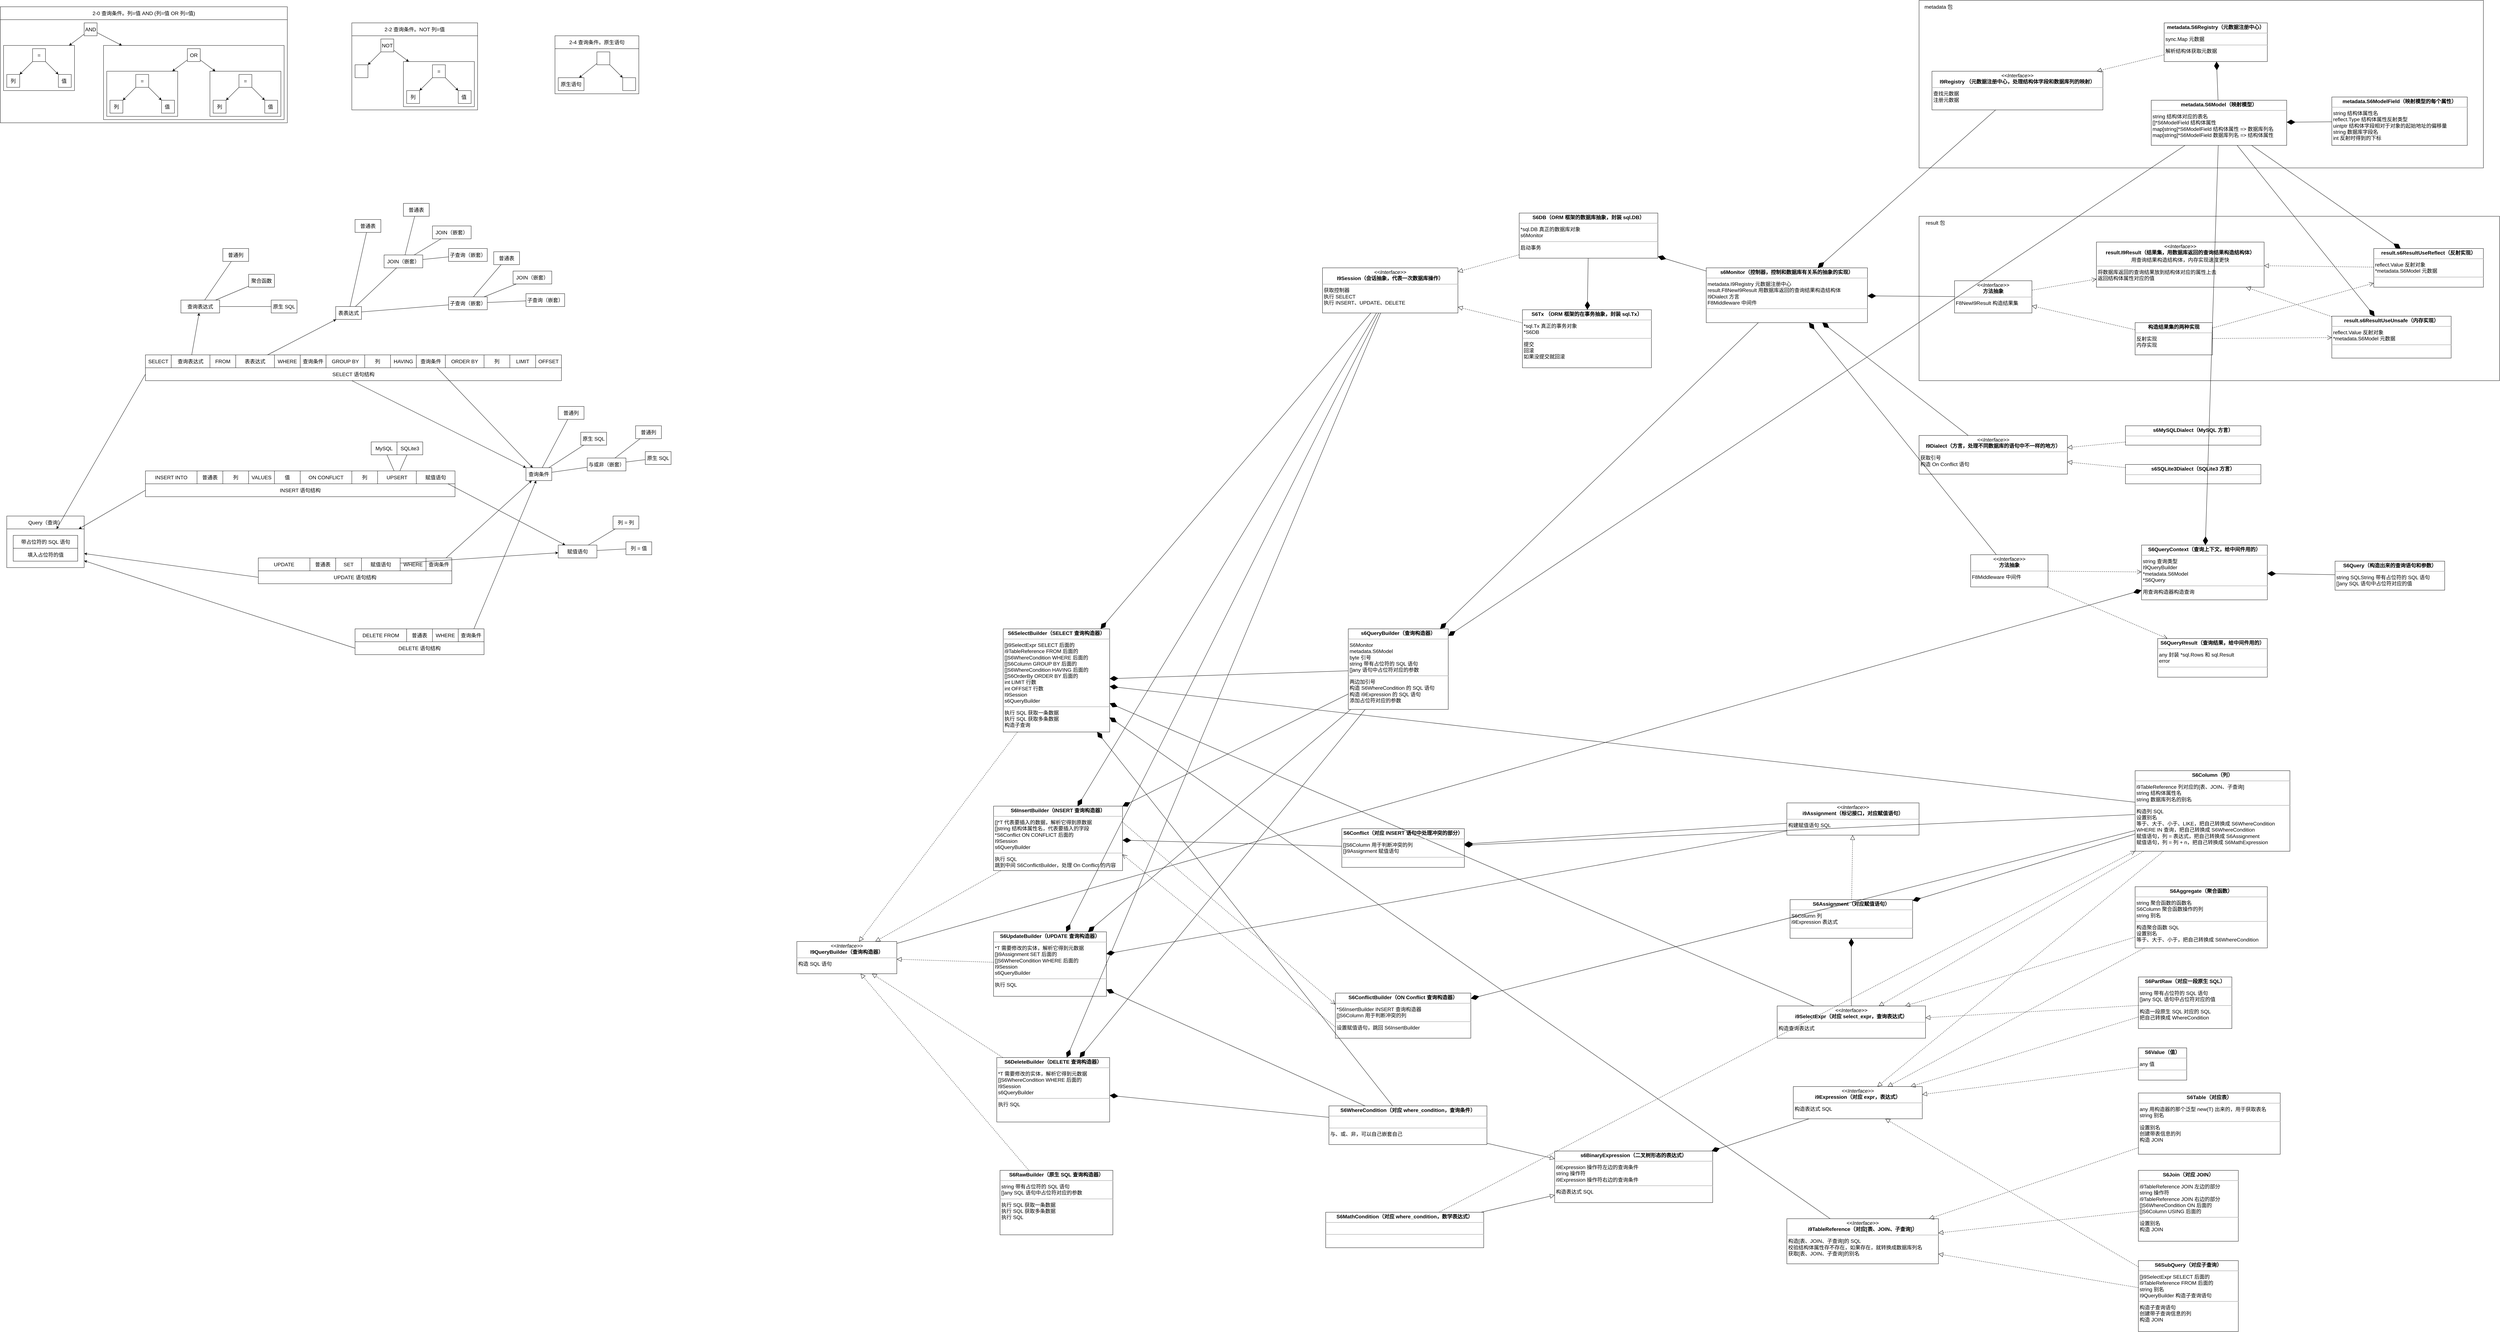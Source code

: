 <mxfile version="17.4.2" type="device"><diagram id="Xo7lj61OJIyVLhJ89xT-" name="第 1 页"><mxGraphModel dx="10880" dy="7950" grid="1" gridSize="10" guides="0" tooltips="1" connect="1" arrows="0" fold="1" page="1" pageScale="1" pageWidth="827" pageHeight="1169" math="0" shadow="0"><root><mxCell id="0"/><mxCell id="1" parent="0"/><mxCell id="gz84a0zeOMl_pyk4zJIw-26" value="" style="rounded=0;whiteSpace=wrap;html=1;fontFamily=Helvetica;fontSize=16;fillColor=none;" vertex="1" parent="1"><mxGeometry x="6170" y="900" width="1800" height="510" as="geometry"/></mxCell><mxCell id="gz84a0zeOMl_pyk4zJIw-29" value="" style="rounded=0;whiteSpace=wrap;html=1;fontFamily=Helvetica;fontSize=16;fillColor=none;" vertex="1" parent="1"><mxGeometry x="6170" y="230" width="1750" height="520" as="geometry"/></mxCell><mxCell id="CHGGoXW4IFb7fbb6Zw_v-12" value="" style="rounded=0;whiteSpace=wrap;html=1;fillColor=none;fontSize=16;" parent="1" vertex="1"><mxGeometry x="550" y="450" width="220" height="140" as="geometry"/></mxCell><mxCell id="CHGGoXW4IFb7fbb6Zw_v-13" value="" style="rounded=0;whiteSpace=wrap;html=1;fillColor=none;fontSize=16;" parent="1" vertex="1"><mxGeometry x="870" y="450" width="220" height="140" as="geometry"/></mxCell><mxCell id="CHGGoXW4IFb7fbb6Zw_v-19" value="" style="rounded=0;whiteSpace=wrap;html=1;fillColor=none;fontSize=16;" parent="1" vertex="1"><mxGeometry x="540" y="370" width="560" height="230" as="geometry"/></mxCell><mxCell id="BJEM58C0FzcwtlAc7w5n-39" value="" style="rounded=0;whiteSpace=wrap;html=1;fillColor=none;fontSize=16;" parent="1" vertex="1"><mxGeometry x="240" y="1870" width="240" height="120" as="geometry"/></mxCell><mxCell id="On__n6S4gFiU_9TgYRfx-22" value="Query（查询）" style="html=1;fontSize=16;" parent="1" vertex="1"><mxGeometry x="240" y="1830" width="240" height="40" as="geometry"/></mxCell><mxCell id="On__n6S4gFiU_9TgYRfx-23" value="带占位符的 SQL 语句" style="html=1;fontSize=16;" parent="1" vertex="1"><mxGeometry x="260" y="1890" width="200" height="40" as="geometry"/></mxCell><mxCell id="On__n6S4gFiU_9TgYRfx-24" value="填入占位符的值" style="html=1;fontSize=16;" parent="1" vertex="1"><mxGeometry x="260" y="1930" width="200" height="40" as="geometry"/></mxCell><mxCell id="BJEM58C0FzcwtlAc7w5n-1" value="SELECT" style="rounded=0;whiteSpace=wrap;html=1;fontSize=16;" parent="1" vertex="1"><mxGeometry x="670" y="1330" width="80" height="40" as="geometry"/></mxCell><mxCell id="BJEM58C0FzcwtlAc7w5n-3" value="查询表达式" style="rounded=0;whiteSpace=wrap;html=1;fontSize=16;" parent="1" vertex="1"><mxGeometry x="750" y="1330" width="120" height="40" as="geometry"/></mxCell><mxCell id="BJEM58C0FzcwtlAc7w5n-4" value="FROM" style="rounded=0;whiteSpace=wrap;html=1;fontSize=16;" parent="1" vertex="1"><mxGeometry x="870" y="1330" width="80" height="40" as="geometry"/></mxCell><mxCell id="BJEM58C0FzcwtlAc7w5n-5" value="表表达式" style="rounded=0;whiteSpace=wrap;html=1;fontSize=16;" parent="1" vertex="1"><mxGeometry x="950" y="1330" width="120" height="40" as="geometry"/></mxCell><mxCell id="BJEM58C0FzcwtlAc7w5n-6" value="WHERE" style="rounded=0;whiteSpace=wrap;html=1;fontSize=16;" parent="1" vertex="1"><mxGeometry x="1070" y="1330" width="80" height="40" as="geometry"/></mxCell><mxCell id="BJEM58C0FzcwtlAc7w5n-7" value="GROUP BY" style="rounded=0;whiteSpace=wrap;html=1;fontSize=16;" parent="1" vertex="1"><mxGeometry x="1230" y="1330" width="120" height="40" as="geometry"/></mxCell><mxCell id="BJEM58C0FzcwtlAc7w5n-8" value="HAVING" style="rounded=0;whiteSpace=wrap;html=1;fontSize=16;" parent="1" vertex="1"><mxGeometry x="1430" y="1330" width="80" height="40" as="geometry"/></mxCell><mxCell id="BJEM58C0FzcwtlAc7w5n-9" value="ORDER BY" style="rounded=0;whiteSpace=wrap;html=1;fontSize=16;" parent="1" vertex="1"><mxGeometry x="1600" y="1330" width="120" height="40" as="geometry"/></mxCell><mxCell id="BJEM58C0FzcwtlAc7w5n-10" value="LIMIT" style="rounded=0;whiteSpace=wrap;html=1;fontSize=16;" parent="1" vertex="1"><mxGeometry x="1800" y="1330" width="80" height="40" as="geometry"/></mxCell><mxCell id="BJEM58C0FzcwtlAc7w5n-11" value="OFFSET" style="rounded=0;whiteSpace=wrap;html=1;fontSize=16;" parent="1" vertex="1"><mxGeometry x="1880" y="1330" width="80" height="40" as="geometry"/></mxCell><mxCell id="BJEM58C0FzcwtlAc7w5n-12" value="查询条件" style="rounded=0;whiteSpace=wrap;html=1;fontSize=16;" parent="1" vertex="1"><mxGeometry x="1150" y="1330" width="80" height="40" as="geometry"/></mxCell><mxCell id="BJEM58C0FzcwtlAc7w5n-13" value="列" style="rounded=0;whiteSpace=wrap;html=1;fontSize=16;" parent="1" vertex="1"><mxGeometry x="1350" y="1330" width="80" height="40" as="geometry"/></mxCell><mxCell id="BJEM58C0FzcwtlAc7w5n-15" value="列" style="rounded=0;whiteSpace=wrap;html=1;fontSize=16;" parent="1" vertex="1"><mxGeometry x="1720" y="1330" width="80" height="40" as="geometry"/></mxCell><mxCell id="BJEM58C0FzcwtlAc7w5n-28" value="&lt;p style=&quot;margin: 4px 0px 0px ; text-align: center ; font-size: 16px&quot;&gt;&lt;i style=&quot;font-size: 16px&quot;&gt;&amp;lt;&amp;lt;Interface&amp;gt;&amp;gt;&lt;/i&gt;&lt;br style=&quot;font-size: 16px&quot;&gt;&lt;b style=&quot;font-size: 16px&quot;&gt;i9SelectExpr（对应 select_expr，查询表达式）&lt;/b&gt;&lt;br style=&quot;font-size: 16px&quot;&gt;&lt;/p&gt;&lt;hr style=&quot;font-size: 16px&quot;&gt;&lt;p style=&quot;margin: 0px 0px 0px 4px ; font-size: 16px&quot;&gt;构造查询表达式&lt;br style=&quot;font-size: 16px&quot;&gt;&lt;/p&gt;" style="verticalAlign=top;align=left;overflow=fill;fontSize=16;fontFamily=Helvetica;html=1;fillColor=none;" parent="1" vertex="1"><mxGeometry x="5730" y="3350" width="460" height="100" as="geometry"/></mxCell><mxCell id="BJEM58C0FzcwtlAc7w5n-34" value="&lt;p style=&quot;margin: 4px 0px 0px ; text-align: center ; font-size: 16px&quot;&gt;&lt;b style=&quot;font-size: 16px&quot;&gt;S6Query（&lt;/b&gt;&lt;span&gt;&lt;b&gt;构造出来的查询语句和参数&lt;/b&gt;&lt;/span&gt;&lt;b&gt;）&lt;/b&gt;&lt;/p&gt;&lt;hr style=&quot;font-size: 16px&quot;&gt;&lt;p style=&quot;margin: 0px 0px 0px 4px&quot;&gt;string SQLString 带有占位符的 SQL 语句&lt;/p&gt;&lt;p style=&quot;margin: 0px 0px 0px 4px&quot;&gt;[]any SQL 语句中占位符对应的值&lt;/p&gt;" style="verticalAlign=top;align=left;overflow=fill;fontSize=16;fontFamily=Helvetica;html=1;fillColor=none;" parent="1" vertex="1"><mxGeometry x="7460" y="1970" width="340" height="90" as="geometry"/></mxCell><mxCell id="BJEM58C0FzcwtlAc7w5n-44" value="查询条件" style="rounded=0;whiteSpace=wrap;html=1;fontSize=16;" parent="1" vertex="1"><mxGeometry x="1510" y="1330" width="90" height="40" as="geometry"/></mxCell><mxCell id="BJEM58C0FzcwtlAc7w5n-48" style="edgeStyle=none;rounded=0;orthogonalLoop=1;jettySize=auto;html=1;fontSize=16;exitX=0;exitY=0.5;exitDx=0;exitDy=0;" parent="1" source="gz84a0zeOMl_pyk4zJIw-5" target="BJEM58C0FzcwtlAc7w5n-39" edge="1"><mxGeometry relative="1" as="geometry"><mxPoint x="2450" y="1590" as="targetPoint"/></mxGeometry></mxCell><mxCell id="BJEM58C0FzcwtlAc7w5n-50" value="&lt;p style=&quot;margin: 4px 0px 0px ; text-align: center ; font-size: 16px&quot;&gt;&lt;b style=&quot;font-size: 16px&quot;&gt;s6QueryBuilder（查询构造器）&lt;/b&gt;&lt;/p&gt;&lt;hr style=&quot;font-size: 16px&quot;&gt;&lt;p style=&quot;margin: 0px 0px 0px 4px ; font-size: 16px&quot;&gt;S6Monitor&lt;/p&gt;&lt;p style=&quot;margin: 0px 0px 0px 4px ; font-size: 16px&quot;&gt;metadata.S6Model&lt;/p&gt;&lt;p style=&quot;margin: 0px 0px 0px 4px ; font-size: 16px&quot;&gt;byte 引号&lt;/p&gt;&lt;p style=&quot;margin: 0px 0px 0px 4px ; font-size: 16px&quot;&gt;string&amp;nbsp;带有占位符的 SQL 语句&lt;/p&gt;&lt;p style=&quot;margin: 0px 0px 0px 4px ; font-size: 16px&quot;&gt;[]any&amp;nbsp;语句中占位符对应的参数&lt;/p&gt;&lt;hr style=&quot;font-size: 16px&quot;&gt;&lt;p style=&quot;margin: 0px 0px 0px 4px ; font-size: 16px&quot;&gt;两边加引号&lt;/p&gt;&lt;p style=&quot;margin: 0px 0px 0px 4px ; font-size: 16px&quot;&gt;构造 S6WhereCondition 的 SQL 语句&lt;/p&gt;&lt;p style=&quot;margin: 0px 0px 0px 4px ; font-size: 16px&quot;&gt;构造 i9Expression 的 SQL 语句&lt;/p&gt;&lt;p style=&quot;margin: 0px 0px 0px 4px ; font-size: 16px&quot;&gt;添加占位符对应的参数&lt;/p&gt;" style="verticalAlign=top;align=left;overflow=fill;fontSize=16;fontFamily=Helvetica;html=1;fillColor=none;" parent="1" vertex="1"><mxGeometry x="4400" y="2180" width="310" height="250" as="geometry"/></mxCell><mxCell id="BJEM58C0FzcwtlAc7w5n-56" value="&lt;p style=&quot;margin: 4px 0px 0px ; text-align: center ; font-size: 16px&quot;&gt;&lt;b style=&quot;font-size: 16px&quot;&gt;s6Monitor（&lt;/b&gt;&lt;b style=&quot;font-size: 16px&quot;&gt;控制器，控制和数据库有关系的抽象的实现&lt;/b&gt;&lt;b style=&quot;font-size: 16px&quot;&gt;）&lt;/b&gt;&lt;/p&gt;&lt;hr style=&quot;font-size: 16px&quot;&gt;&lt;p style=&quot;margin: 0px 0px 0px 4px ; font-size: 16px&quot;&gt;metadata.I9Registry 元数据注册中心&lt;/p&gt;&lt;p style=&quot;margin: 0px 0px 0px 4px ; font-size: 16px&quot;&gt;result.F8NewI9Result 用数据库返回的查询结果构造结构体&lt;/p&gt;&lt;p style=&quot;margin: 0px 0px 0px 4px ; font-size: 16px&quot;&gt;I9Dialect 方言&lt;/p&gt;&lt;p style=&quot;margin: 0px 0px 0px 4px ; font-size: 16px&quot;&gt;F8Middleware 中间件&lt;/p&gt;&lt;hr style=&quot;font-size: 16px&quot;&gt;&lt;p style=&quot;margin: 0px 0px 0px 4px ; font-size: 16px&quot;&gt;&lt;br style=&quot;font-size: 16px&quot;&gt;&lt;/p&gt;" style="verticalAlign=top;align=left;overflow=fill;fontSize=16;fontFamily=Helvetica;html=1;fillColor=none;" parent="1" vertex="1"><mxGeometry x="5510" y="1060" width="500" height="170" as="geometry"/></mxCell><mxCell id="BJEM58C0FzcwtlAc7w5n-57" value="&lt;p style=&quot;margin: 4px 0px 0px; text-align: center; font-size: 16px;&quot;&gt;&lt;i style=&quot;font-size: 16px&quot;&gt;&amp;lt;&amp;lt;Interface&amp;gt;&amp;gt;&lt;/i&gt;&lt;br style=&quot;font-size: 16px&quot;&gt;&lt;b style=&quot;font-size: 16px&quot;&gt;result.I9Result（结果集，&lt;/b&gt;&lt;b style=&quot;font-size: 16px;&quot;&gt;用数据库返回的查询结果构造结构体&lt;/b&gt;&lt;b style=&quot;font-size: 16px&quot;&gt;）&lt;/b&gt;&lt;/p&gt;&lt;p style=&quot;margin: 4px 0px 0px ; text-align: center ; font-size: 16px&quot;&gt;用查询结果构造结构体，内存实现速度更快&lt;b style=&quot;font-size: 16px&quot;&gt;&lt;br style=&quot;font-size: 16px&quot;&gt;&lt;/b&gt;&lt;/p&gt;&lt;hr style=&quot;font-size: 16px&quot;&gt;&lt;p style=&quot;margin: 0px 0px 0px 4px; font-size: 16px;&quot;&gt;将数据库返回的查询结果放到结构体对应的属性上去&lt;/p&gt;&lt;p style=&quot;margin: 0px 0px 0px 4px; font-size: 16px;&quot;&gt;返回结构体属性对应的值&lt;/p&gt;" style="verticalAlign=top;align=left;overflow=fill;fontSize=16;fontFamily=Helvetica;html=1;fillColor=none;" parent="1" vertex="1"><mxGeometry x="6720" y="980" width="520" height="140" as="geometry"/></mxCell><mxCell id="BJEM58C0FzcwtlAc7w5n-58" value="&lt;p style=&quot;margin: 4px 0px 0px ; text-align: center ; font-size: 16px&quot;&gt;&lt;b style=&quot;font-size: 16px&quot;&gt;result.s6ResultUseReflect（反射实现）&lt;/b&gt;&lt;/p&gt;&lt;hr style=&quot;font-size: 16px&quot;&gt;&lt;p style=&quot;margin: 0px 0px 0px 4px ; font-size: 16px&quot;&gt;reflect.Value 反射对象&lt;/p&gt;&lt;p style=&quot;margin: 0px 0px 0px 4px ; font-size: 16px&quot;&gt;*metadata.S6Model 元数据&lt;/p&gt;&lt;hr style=&quot;font-size: 16px&quot;&gt;&lt;p style=&quot;margin: 0px 0px 0px 4px ; font-size: 16px&quot;&gt;&lt;br style=&quot;font-size: 16px&quot;&gt;&lt;/p&gt;" style="verticalAlign=top;align=left;overflow=fill;fontSize=16;fontFamily=Helvetica;html=1;fillColor=none;" parent="1" vertex="1"><mxGeometry x="7580" y="1000" width="340" height="120" as="geometry"/></mxCell><mxCell id="BJEM58C0FzcwtlAc7w5n-59" value="&lt;p style=&quot;margin: 4px 0px 0px ; text-align: center ; font-size: 16px&quot;&gt;&lt;b style=&quot;font-size: 16px&quot;&gt;result.s6ResultUseUnsafe（内存实现）&lt;/b&gt;&lt;/p&gt;&lt;hr style=&quot;font-size: 16px&quot;&gt;&lt;p style=&quot;margin: 0px 0px 0px 4px&quot;&gt;reflect.Value 反射对象&lt;/p&gt;&lt;p style=&quot;margin: 0px 0px 0px 4px&quot;&gt;*metadata.S6Model 元数据&lt;/p&gt;&lt;hr style=&quot;font-size: 16px&quot;&gt;&lt;p style=&quot;margin: 0px 0px 0px 4px ; font-size: 16px&quot;&gt;&lt;br style=&quot;font-size: 16px&quot;&gt;&lt;/p&gt;" style="verticalAlign=top;align=left;overflow=fill;fontSize=16;fontFamily=Helvetica;html=1;fillColor=none;" parent="1" vertex="1"><mxGeometry x="7450" y="1210" width="370" height="130" as="geometry"/></mxCell><mxCell id="BJEM58C0FzcwtlAc7w5n-60" value="&lt;p style=&quot;margin: 4px 0px 0px ; text-align: center ; font-size: 16px&quot;&gt;&lt;i style=&quot;font-size: 16px&quot;&gt;&amp;lt;&amp;lt;Interface&amp;gt;&amp;gt;&lt;/i&gt;&lt;br style=&quot;font-size: 16px&quot;&gt;&lt;b style=&quot;font-size: 16px&quot;&gt;方法抽象&lt;/b&gt;&lt;/p&gt;&lt;hr style=&quot;font-size: 16px&quot;&gt;&lt;p style=&quot;margin: 0px 0px 0px 4px ; font-size: 16px&quot;&gt;F8NewI9Result 构造结果集&lt;br style=&quot;font-size: 16px&quot;&gt;&lt;/p&gt;" style="verticalAlign=top;align=left;overflow=fill;fontSize=16;fontFamily=Helvetica;html=1;fillColor=none;" parent="1" vertex="1"><mxGeometry x="6280" y="1100" width="240" height="100" as="geometry"/></mxCell><mxCell id="BJEM58C0FzcwtlAc7w5n-61" value="&lt;p style=&quot;margin: 4px 0px 0px ; text-align: center ; font-size: 16px&quot;&gt;&lt;b style=&quot;font-size: 16px&quot;&gt;构造结果集的两种实现&lt;/b&gt;&lt;/p&gt;&lt;hr style=&quot;font-size: 16px&quot;&gt;&lt;p style=&quot;margin: 0px 0px 0px 4px ; font-size: 16px&quot;&gt;反射实现&lt;/p&gt;&lt;p style=&quot;margin: 0px 0px 0px 4px ; font-size: 16px&quot;&gt;内存实现&lt;/p&gt;" style="verticalAlign=top;align=left;overflow=fill;fontSize=16;fontFamily=Helvetica;html=1;fillColor=none;" parent="1" vertex="1"><mxGeometry x="6840" y="1230" width="240" height="100" as="geometry"/></mxCell><mxCell id="BJEM58C0FzcwtlAc7w5n-62" value="" style="endArrow=block;dashed=1;endFill=0;endSize=12;html=1;rounded=0;fontSize=16;" parent="1" source="BJEM58C0FzcwtlAc7w5n-58" target="BJEM58C0FzcwtlAc7w5n-57" edge="1"><mxGeometry width="160" relative="1" as="geometry"><mxPoint x="7190" y="1050" as="sourcePoint"/><mxPoint x="7350" y="1050" as="targetPoint"/></mxGeometry></mxCell><mxCell id="BJEM58C0FzcwtlAc7w5n-63" value="" style="endArrow=block;dashed=1;endFill=0;endSize=12;html=1;rounded=0;fontSize=16;" parent="1" source="BJEM58C0FzcwtlAc7w5n-59" target="BJEM58C0FzcwtlAc7w5n-57" edge="1"><mxGeometry width="160" relative="1" as="geometry"><mxPoint x="7430" y="1040" as="sourcePoint"/><mxPoint x="7280" y="1115" as="targetPoint"/></mxGeometry></mxCell><mxCell id="BJEM58C0FzcwtlAc7w5n-64" value="" style="endArrow=block;dashed=1;endFill=0;endSize=12;html=1;rounded=0;fontSize=16;" parent="1" source="BJEM58C0FzcwtlAc7w5n-61" target="BJEM58C0FzcwtlAc7w5n-60" edge="1"><mxGeometry width="160" relative="1" as="geometry"><mxPoint x="6687" y="1233.04" as="sourcePoint"/><mxPoint x="6540" y="1209.904" as="targetPoint"/></mxGeometry></mxCell><mxCell id="BJEM58C0FzcwtlAc7w5n-66" value="" style="endArrow=diamondThin;endFill=1;endSize=24;html=1;rounded=0;fontSize=16;" parent="1" source="BJEM58C0FzcwtlAc7w5n-60" target="BJEM58C0FzcwtlAc7w5n-56" edge="1"><mxGeometry width="160" relative="1" as="geometry"><mxPoint x="5613.721" y="790" as="sourcePoint"/><mxPoint x="5334.651" y="670" as="targetPoint"/></mxGeometry></mxCell><mxCell id="BJEM58C0FzcwtlAc7w5n-67" value="&lt;p style=&quot;margin: 4px 0px 0px ; text-align: center ; font-size: 16px&quot;&gt;&lt;i style=&quot;font-size: 16px&quot;&gt;&amp;lt;&amp;lt;Interface&amp;gt;&amp;gt;&lt;/i&gt;&lt;br style=&quot;font-size: 16px&quot;&gt;&lt;b style=&quot;font-size: 16px&quot;&gt;I9QueryBuilder（查询构造器）&lt;/b&gt;&lt;/p&gt;&lt;hr style=&quot;font-size: 16px&quot;&gt;&lt;p style=&quot;margin: 0px 0px 0px 4px ; font-size: 16px&quot;&gt;构造 SQL 语句&lt;br style=&quot;font-size: 16px&quot;&gt;&lt;/p&gt;" style="verticalAlign=top;align=left;overflow=fill;fontSize=16;fontFamily=Helvetica;html=1;fillColor=none;" parent="1" vertex="1"><mxGeometry x="2690" y="3150" width="310" height="100" as="geometry"/></mxCell><mxCell id="BJEM58C0FzcwtlAc7w5n-68" value="&lt;p style=&quot;margin: 4px 0px 0px ; text-align: center ; font-size: 16px&quot;&gt;&lt;i style=&quot;font-size: 16px&quot;&gt;&amp;lt;&amp;lt;Interface&amp;gt;&amp;gt;&lt;/i&gt;&lt;br style=&quot;font-size: 16px&quot;&gt;&lt;b style=&quot;font-size: 16px&quot;&gt;I9Registry&amp;nbsp;&lt;/b&gt;&lt;b style=&quot;font-size: 16px;&quot;&gt;（元数据注册中心，处理结构体字段和数据库列的映射）&lt;/b&gt;&lt;/p&gt;&lt;hr style=&quot;font-size: 16px&quot;&gt;&lt;p style=&quot;margin: 0px 0px 0px 4px ; font-size: 16px&quot;&gt;查找元数据&lt;br style=&quot;font-size: 16px&quot;&gt;注册元数据&lt;/p&gt;" style="verticalAlign=top;align=left;overflow=fill;fontSize=16;fontFamily=Helvetica;html=1;fillColor=none;" parent="1" vertex="1"><mxGeometry x="6210" y="450" width="530" height="120" as="geometry"/></mxCell><mxCell id="BJEM58C0FzcwtlAc7w5n-69" value="&lt;p style=&quot;margin: 4px 0px 0px ; text-align: center ; font-size: 16px&quot;&gt;&lt;b style=&quot;font-size: 16px&quot;&gt;metadata.S6Registry（元数据注册中心）&lt;/b&gt;&lt;/p&gt;&lt;hr style=&quot;font-size: 16px&quot;&gt;&lt;p style=&quot;margin: 0px 0px 0px 4px ; font-size: 16px&quot;&gt;sync.Map 元数据&lt;/p&gt;&lt;hr style=&quot;font-size: 16px&quot;&gt;&lt;p style=&quot;margin: 0px 0px 0px 4px ; font-size: 16px&quot;&gt;解析结构体获取元数据&lt;br style=&quot;font-size: 16px&quot;&gt;&lt;/p&gt;" style="verticalAlign=top;align=left;overflow=fill;fontSize=16;fontFamily=Helvetica;html=1;fillColor=none;" parent="1" vertex="1"><mxGeometry x="6930" y="300" width="320" height="120" as="geometry"/></mxCell><mxCell id="BJEM58C0FzcwtlAc7w5n-70" value="" style="endArrow=block;dashed=1;endFill=0;endSize=12;html=1;rounded=0;fontSize=16;" parent="1" source="BJEM58C0FzcwtlAc7w5n-69" target="BJEM58C0FzcwtlAc7w5n-68" edge="1"><mxGeometry width="160" relative="1" as="geometry"><mxPoint x="6700" y="780" as="sourcePoint"/><mxPoint x="6525" y="830" as="targetPoint"/></mxGeometry></mxCell><mxCell id="BJEM58C0FzcwtlAc7w5n-77" value="&lt;p style=&quot;margin: 4px 0px 0px ; text-align: center ; font-size: 16px&quot;&gt;&lt;b style=&quot;font-size: 16px&quot;&gt;metadata.S6Model（映射模型）&lt;/b&gt;&lt;/p&gt;&lt;hr style=&quot;font-size: 16px&quot;&gt;&lt;p style=&quot;margin: 0px 0px 0px 4px ; font-size: 16px&quot;&gt;string 结构体对应的表名&lt;/p&gt;&lt;p style=&quot;margin: 0px 0px 0px 4px ; font-size: 16px&quot;&gt;[]*S6ModelField 结构体属性&lt;br style=&quot;font-size: 16px&quot;&gt;&lt;/p&gt;&lt;p style=&quot;margin: 0px 0px 0px 4px ; font-size: 16px&quot;&gt;map[string]*S6ModelField 结构体属性 =&amp;gt; 数据库列名&lt;/p&gt;&lt;p style=&quot;margin: 0px 0px 0px 4px ; font-size: 16px&quot;&gt;map[string]*S6ModelField 数据库列名 =&amp;gt; 结构体属性&lt;/p&gt;" style="verticalAlign=top;align=left;overflow=fill;fontSize=16;fontFamily=Helvetica;html=1;fillColor=none;" parent="1" vertex="1"><mxGeometry x="6890" y="540" width="420" height="140" as="geometry"/></mxCell><mxCell id="BJEM58C0FzcwtlAc7w5n-78" value="&lt;p style=&quot;margin: 4px 0px 0px ; text-align: center ; font-size: 16px&quot;&gt;&lt;b style=&quot;font-size: 16px&quot;&gt;metadata.S6ModelField（映射模型的每个属性）&lt;/b&gt;&lt;/p&gt;&lt;hr style=&quot;font-size: 16px&quot;&gt;&lt;p style=&quot;margin: 0px 0px 0px 4px ; font-size: 16px&quot;&gt;string 结构体属性名&lt;/p&gt;&lt;p style=&quot;margin: 0px 0px 0px 4px ; font-size: 16px&quot;&gt;reflect.Type 结构体属性反射类型&lt;/p&gt;&lt;p style=&quot;margin: 0px 0px 0px 4px ; font-size: 16px&quot;&gt;uintptr 结构体字段相对于对象的起始地址的偏移量&lt;/p&gt;&lt;p style=&quot;margin: 0px 0px 0px 4px ; font-size: 16px&quot;&gt;string 数据库字段名&lt;/p&gt;&lt;p style=&quot;margin: 0px 0px 0px 4px ; font-size: 16px&quot;&gt;int 反射时得到的下标&lt;/p&gt;" style="verticalAlign=top;align=left;overflow=fill;fontSize=16;fontFamily=Helvetica;html=1;fillColor=none;" parent="1" vertex="1"><mxGeometry x="7450" y="530" width="420" height="150" as="geometry"/></mxCell><mxCell id="BJEM58C0FzcwtlAc7w5n-80" value="" style="endArrow=diamondThin;endFill=1;endSize=24;html=1;rounded=0;fontSize=16;" parent="1" source="BJEM58C0FzcwtlAc7w5n-68" target="BJEM58C0FzcwtlAc7w5n-56" edge="1"><mxGeometry width="160" relative="1" as="geometry"><mxPoint x="5540" y="704.7" as="sourcePoint"/><mxPoint x="5370" y="726.8" as="targetPoint"/></mxGeometry></mxCell><mxCell id="BJEM58C0FzcwtlAc7w5n-87" value="&lt;p style=&quot;margin: 4px 0px 0px ; text-align: center ; font-size: 16px&quot;&gt;&lt;i style=&quot;font-size: 16px&quot;&gt;&amp;lt;&amp;lt;Interface&amp;gt;&amp;gt;&lt;/i&gt;&lt;br style=&quot;font-size: 16px&quot;&gt;&lt;b style=&quot;font-size: 16px&quot;&gt;I9Dialect（方言，&lt;/b&gt;&lt;span style=&quot;font-size: 16px;&quot;&gt;&lt;b style=&quot;font-size: 16px;&quot;&gt;处理不同数据库的语句中不一样的地方&lt;/b&gt;&lt;/span&gt;&lt;b style=&quot;font-size: 16px;&quot;&gt;）&lt;/b&gt;&lt;/p&gt;&lt;hr style=&quot;font-size: 16px&quot;&gt;&lt;p style=&quot;margin: 0px 0px 0px 4px ; font-size: 16px&quot;&gt;获取引号&lt;br style=&quot;font-size: 16px&quot;&gt;构造 On Conflict 语句&lt;/p&gt;" style="verticalAlign=top;align=left;overflow=fill;fontSize=16;fontFamily=Helvetica;html=1;fillColor=none;" parent="1" vertex="1"><mxGeometry x="6170" y="1580" width="460" height="120" as="geometry"/></mxCell><mxCell id="BJEM58C0FzcwtlAc7w5n-89" value="" style="endArrow=diamondThin;endFill=1;endSize=24;html=1;rounded=0;fontSize=16;" parent="1" source="BJEM58C0FzcwtlAc7w5n-87" target="BJEM58C0FzcwtlAc7w5n-56" edge="1"><mxGeometry width="160" relative="1" as="geometry"><mxPoint x="5714.804" y="960" as="sourcePoint"/><mxPoint x="5331.471" y="790" as="targetPoint"/></mxGeometry></mxCell><mxCell id="BJEM58C0FzcwtlAc7w5n-90" value="" style="endArrow=open;endSize=12;dashed=1;html=1;rounded=0;fontSize=16;" parent="1" source="BJEM58C0FzcwtlAc7w5n-60" target="BJEM58C0FzcwtlAc7w5n-57" edge="1"><mxGeometry width="160" relative="1" as="geometry"><mxPoint x="6370" y="1180" as="sourcePoint"/><mxPoint x="6746.25" y="750" as="targetPoint"/></mxGeometry></mxCell><mxCell id="BJEM58C0FzcwtlAc7w5n-91" value="&lt;p style=&quot;margin: 4px 0px 0px ; text-align: center ; font-size: 16px&quot;&gt;&lt;b style=&quot;font-size: 16px&quot;&gt;s6MySQLDialect（MySQL 方言）&lt;/b&gt;&lt;/p&gt;&lt;hr style=&quot;font-size: 16px&quot;&gt;&lt;p style=&quot;margin: 0px 0px 0px 4px ; font-size: 16px&quot;&gt;&lt;br style=&quot;font-size: 16px&quot;&gt;&lt;/p&gt;" style="verticalAlign=top;align=left;overflow=fill;fontSize=16;fontFamily=Helvetica;html=1;fillColor=none;" parent="1" vertex="1"><mxGeometry x="6810" y="1550" width="420" height="60" as="geometry"/></mxCell><mxCell id="BJEM58C0FzcwtlAc7w5n-92" value="" style="endArrow=block;dashed=1;endFill=0;endSize=12;html=1;rounded=0;fontSize=16;" parent="1" source="BJEM58C0FzcwtlAc7w5n-91" target="BJEM58C0FzcwtlAc7w5n-87" edge="1"><mxGeometry width="160" relative="1" as="geometry"><mxPoint x="6710" y="1329.032" as="sourcePoint"/><mxPoint x="6600" y="1310.108" as="targetPoint"/></mxGeometry></mxCell><mxCell id="BJEM58C0FzcwtlAc7w5n-93" value="&lt;p style=&quot;margin: 4px 0px 0px ; text-align: center ; font-size: 16px&quot;&gt;&lt;b style=&quot;font-size: 16px&quot;&gt;s6SQLite3Dialect（SQLite3 方言）&lt;/b&gt;&lt;/p&gt;&lt;hr style=&quot;font-size: 16px&quot;&gt;&lt;p style=&quot;margin: 0px 0px 0px 4px ; font-size: 16px&quot;&gt;&lt;br style=&quot;font-size: 16px&quot;&gt;&lt;/p&gt;" style="verticalAlign=top;align=left;overflow=fill;fontSize=16;fontFamily=Helvetica;html=1;fillColor=none;" parent="1" vertex="1"><mxGeometry x="6810" y="1670" width="420" height="60" as="geometry"/></mxCell><mxCell id="BJEM58C0FzcwtlAc7w5n-94" value="" style="endArrow=block;dashed=1;endFill=0;endSize=12;html=1;rounded=0;fontSize=16;" parent="1" source="BJEM58C0FzcwtlAc7w5n-93" target="BJEM58C0FzcwtlAc7w5n-87" edge="1"><mxGeometry width="160" relative="1" as="geometry"><mxPoint x="6850" y="1596.491" as="sourcePoint"/><mxPoint x="6600" y="1653.509" as="targetPoint"/></mxGeometry></mxCell><mxCell id="BJEM58C0FzcwtlAc7w5n-100" value="查询表达式" style="rounded=0;whiteSpace=wrap;html=1;fontSize=16;" parent="1" vertex="1"><mxGeometry x="780" y="1160" width="120" height="40" as="geometry"/></mxCell><mxCell id="BJEM58C0FzcwtlAc7w5n-101" value="普通列" style="rounded=0;whiteSpace=wrap;html=1;fontSize=16;" parent="1" vertex="1"><mxGeometry x="910" y="1000" width="80" height="40" as="geometry"/></mxCell><mxCell id="BJEM58C0FzcwtlAc7w5n-102" value="聚合函数" style="rounded=0;whiteSpace=wrap;html=1;fontSize=16;" parent="1" vertex="1"><mxGeometry x="990" y="1080" width="80" height="40" as="geometry"/></mxCell><mxCell id="BJEM58C0FzcwtlAc7w5n-104" value="表表达式" style="rounded=0;whiteSpace=wrap;html=1;fontSize=16;" parent="1" vertex="1"><mxGeometry x="1260" y="1180" width="80" height="40" as="geometry"/></mxCell><mxCell id="BJEM58C0FzcwtlAc7w5n-105" value="普通表" style="rounded=0;whiteSpace=wrap;html=1;fontSize=16;" parent="1" vertex="1"><mxGeometry x="1320" y="910" width="80" height="40" as="geometry"/></mxCell><mxCell id="BJEM58C0FzcwtlAc7w5n-106" value="JOIN（嵌套）" style="rounded=0;whiteSpace=wrap;html=1;fontSize=16;" parent="1" vertex="1"><mxGeometry x="1410" y="1020" width="120" height="40" as="geometry"/></mxCell><mxCell id="BJEM58C0FzcwtlAc7w5n-107" value="子查询（嵌套）" style="rounded=0;whiteSpace=wrap;html=1;fontSize=16;" parent="1" vertex="1"><mxGeometry x="1610" y="1150" width="120" height="40" as="geometry"/></mxCell><mxCell id="BJEM58C0FzcwtlAc7w5n-109" value="查询条件" style="rounded=0;whiteSpace=wrap;html=1;fontSize=16;" parent="1" vertex="1"><mxGeometry x="1850" y="1680" width="80" height="40" as="geometry"/></mxCell><mxCell id="BJEM58C0FzcwtlAc7w5n-112" value="与或非（嵌套）" style="rounded=0;whiteSpace=wrap;html=1;fontSize=16;" parent="1" vertex="1"><mxGeometry x="2040" y="1650" width="120" height="40" as="geometry"/></mxCell><mxCell id="BJEM58C0FzcwtlAc7w5n-116" style="rounded=0;orthogonalLoop=1;jettySize=auto;html=1;fontSize=16;" parent="1" source="BJEM58C0FzcwtlAc7w5n-3" target="BJEM58C0FzcwtlAc7w5n-100" edge="1"><mxGeometry relative="1" as="geometry"><mxPoint x="853.81" y="1050" as="sourcePoint"/><mxPoint x="732.381" y="900" as="targetPoint"/></mxGeometry></mxCell><mxCell id="BJEM58C0FzcwtlAc7w5n-117" style="rounded=0;orthogonalLoop=1;jettySize=auto;html=1;fontSize=16;" parent="1" source="BJEM58C0FzcwtlAc7w5n-5" target="BJEM58C0FzcwtlAc7w5n-104" edge="1"><mxGeometry relative="1" as="geometry"><mxPoint x="842.069" y="1340" as="sourcePoint"/><mxPoint x="867.931" y="1090" as="targetPoint"/></mxGeometry></mxCell><mxCell id="BJEM58C0FzcwtlAc7w5n-118" style="rounded=0;orthogonalLoop=1;jettySize=auto;html=1;fontSize=16;" parent="1" source="BJEM58C0FzcwtlAc7w5n-12" target="BJEM58C0FzcwtlAc7w5n-109" edge="1"><mxGeometry relative="1" as="geometry"><mxPoint x="1180" y="1300" as="sourcePoint"/><mxPoint x="1196.897" y="1090" as="targetPoint"/></mxGeometry></mxCell><mxCell id="BJEM58C0FzcwtlAc7w5n-120" value="普通列" style="rounded=0;whiteSpace=wrap;html=1;fontSize=16;" parent="1" vertex="1"><mxGeometry x="1950" y="1490" width="80" height="40" as="geometry"/></mxCell><mxCell id="BJEM58C0FzcwtlAc7w5n-122" style="rounded=0;orthogonalLoop=1;jettySize=auto;html=1;endArrow=none;endFill=0;fontSize=16;" parent="1" source="BJEM58C0FzcwtlAc7w5n-104" target="BJEM58C0FzcwtlAc7w5n-105" edge="1"><mxGeometry relative="1" as="geometry"><mxPoint x="1330" y="1470" as="sourcePoint"/><mxPoint x="1330" y="1230" as="targetPoint"/></mxGeometry></mxCell><mxCell id="BJEM58C0FzcwtlAc7w5n-123" style="rounded=0;orthogonalLoop=1;jettySize=auto;html=1;endArrow=none;endFill=0;fontSize=16;" parent="1" source="BJEM58C0FzcwtlAc7w5n-104" target="BJEM58C0FzcwtlAc7w5n-106" edge="1"><mxGeometry relative="1" as="geometry"><mxPoint x="1370" y="1195.882" as="sourcePoint"/><mxPoint x="1443.333" y="1170" as="targetPoint"/></mxGeometry></mxCell><mxCell id="BJEM58C0FzcwtlAc7w5n-124" style="rounded=0;orthogonalLoop=1;jettySize=auto;html=1;endArrow=none;endFill=0;fontSize=16;" parent="1" source="BJEM58C0FzcwtlAc7w5n-104" target="BJEM58C0FzcwtlAc7w5n-107" edge="1"><mxGeometry relative="1" as="geometry"><mxPoint x="1370" y="1205.294" as="sourcePoint"/><mxPoint x="1440" y="1197.059" as="targetPoint"/></mxGeometry></mxCell><mxCell id="BJEM58C0FzcwtlAc7w5n-126" style="rounded=0;orthogonalLoop=1;jettySize=auto;html=1;endArrow=none;endFill=0;fontSize=16;" parent="1" source="BJEM58C0FzcwtlAc7w5n-100" target="BJEM58C0FzcwtlAc7w5n-101" edge="1"><mxGeometry relative="1" as="geometry"><mxPoint x="810" y="1241.429" as="sourcePoint"/><mxPoint x="870" y="1228.571" as="targetPoint"/></mxGeometry></mxCell><mxCell id="BJEM58C0FzcwtlAc7w5n-127" style="rounded=0;orthogonalLoop=1;jettySize=auto;html=1;endArrow=none;endFill=0;fontSize=16;" parent="1" source="BJEM58C0FzcwtlAc7w5n-100" target="BJEM58C0FzcwtlAc7w5n-102" edge="1"><mxGeometry relative="1" as="geometry"><mxPoint x="810" y="1252.857" as="sourcePoint"/><mxPoint x="870" y="1257.143" as="targetPoint"/></mxGeometry></mxCell><mxCell id="BJEM58C0FzcwtlAc7w5n-128" style="rounded=0;orthogonalLoop=1;jettySize=auto;html=1;endArrow=none;endFill=0;fontSize=16;" parent="1" source="BJEM58C0FzcwtlAc7w5n-109" target="BJEM58C0FzcwtlAc7w5n-120" edge="1"><mxGeometry relative="1" as="geometry"><mxPoint x="1100" y="1714.286" as="sourcePoint"/><mxPoint x="1160" y="1735.714" as="targetPoint"/></mxGeometry></mxCell><mxCell id="BJEM58C0FzcwtlAc7w5n-129" style="rounded=0;orthogonalLoop=1;jettySize=auto;html=1;endArrow=none;endFill=0;fontSize=16;" parent="1" source="BJEM58C0FzcwtlAc7w5n-109" target="BJEM58C0FzcwtlAc7w5n-112" edge="1"><mxGeometry relative="1" as="geometry"><mxPoint x="1940" y="1705.294" as="sourcePoint"/><mxPoint x="2010" y="1697.059" as="targetPoint"/></mxGeometry></mxCell><mxCell id="BJEM58C0FzcwtlAc7w5n-133" value="原生 SQL" style="rounded=0;whiteSpace=wrap;html=1;fontSize=16;" parent="1" vertex="1"><mxGeometry x="1060" y="1160" width="80" height="40" as="geometry"/></mxCell><mxCell id="BJEM58C0FzcwtlAc7w5n-134" style="rounded=0;orthogonalLoop=1;jettySize=auto;html=1;endArrow=none;endFill=0;fontSize=16;" parent="1" source="BJEM58C0FzcwtlAc7w5n-100" target="BJEM58C0FzcwtlAc7w5n-133" edge="1"><mxGeometry relative="1" as="geometry"><mxPoint x="810" y="1252.105" as="sourcePoint"/><mxPoint x="920" y="1257.895" as="targetPoint"/></mxGeometry></mxCell><mxCell id="CHGGoXW4IFb7fbb6Zw_v-1" value="列" style="rounded=0;whiteSpace=wrap;html=1;fillColor=none;fontSize=16;" parent="1" vertex="1"><mxGeometry x="560" y="540" width="40" height="40" as="geometry"/></mxCell><mxCell id="CHGGoXW4IFb7fbb6Zw_v-2" value="=" style="rounded=0;whiteSpace=wrap;html=1;fillColor=none;fontSize=16;" parent="1" vertex="1"><mxGeometry x="640" y="460" width="40" height="40" as="geometry"/></mxCell><mxCell id="CHGGoXW4IFb7fbb6Zw_v-3" value="值&amp;nbsp;" style="rounded=0;whiteSpace=wrap;html=1;fillColor=none;fontSize=16;" parent="1" vertex="1"><mxGeometry x="720" y="540" width="40" height="40" as="geometry"/></mxCell><mxCell id="CHGGoXW4IFb7fbb6Zw_v-8" style="rounded=0;orthogonalLoop=1;jettySize=auto;html=1;fontSize=16;" parent="1" source="CHGGoXW4IFb7fbb6Zw_v-7" target="CHGGoXW4IFb7fbb6Zw_v-12" edge="1"><mxGeometry relative="1" as="geometry"/></mxCell><mxCell id="CHGGoXW4IFb7fbb6Zw_v-9" style="edgeStyle=none;rounded=0;orthogonalLoop=1;jettySize=auto;html=1;fontSize=16;" parent="1" source="CHGGoXW4IFb7fbb6Zw_v-7" target="CHGGoXW4IFb7fbb6Zw_v-13" edge="1"><mxGeometry relative="1" as="geometry"/></mxCell><mxCell id="CHGGoXW4IFb7fbb6Zw_v-7" value="OR" style="rounded=0;whiteSpace=wrap;html=1;fillColor=none;fontSize=16;" parent="1" vertex="1"><mxGeometry x="800" y="380" width="40" height="40" as="geometry"/></mxCell><mxCell id="CHGGoXW4IFb7fbb6Zw_v-10" style="rounded=0;orthogonalLoop=1;jettySize=auto;html=1;fontSize=16;" parent="1" source="CHGGoXW4IFb7fbb6Zw_v-2" target="CHGGoXW4IFb7fbb6Zw_v-1" edge="1"><mxGeometry relative="1" as="geometry"><mxPoint x="770" y="430" as="sourcePoint"/><mxPoint x="730" y="470" as="targetPoint"/></mxGeometry></mxCell><mxCell id="CHGGoXW4IFb7fbb6Zw_v-11" style="rounded=0;orthogonalLoop=1;jettySize=auto;html=1;fontSize=16;" parent="1" source="CHGGoXW4IFb7fbb6Zw_v-2" target="CHGGoXW4IFb7fbb6Zw_v-3" edge="1"><mxGeometry relative="1" as="geometry"><mxPoint x="670" y="420" as="sourcePoint"/><mxPoint x="690" y="476.667" as="targetPoint"/></mxGeometry></mxCell><mxCell id="CHGGoXW4IFb7fbb6Zw_v-14" value="列" style="rounded=0;whiteSpace=wrap;html=1;fillColor=none;fontSize=16;" parent="1" vertex="1"><mxGeometry x="880" y="540" width="40" height="40" as="geometry"/></mxCell><mxCell id="CHGGoXW4IFb7fbb6Zw_v-15" value="=" style="rounded=0;whiteSpace=wrap;html=1;fillColor=none;fontSize=16;" parent="1" vertex="1"><mxGeometry x="960" y="460" width="40" height="40" as="geometry"/></mxCell><mxCell id="CHGGoXW4IFb7fbb6Zw_v-16" value="值&amp;nbsp;" style="rounded=0;whiteSpace=wrap;html=1;fillColor=none;fontSize=16;" parent="1" vertex="1"><mxGeometry x="1040" y="540" width="40" height="40" as="geometry"/></mxCell><mxCell id="CHGGoXW4IFb7fbb6Zw_v-17" style="rounded=0;orthogonalLoop=1;jettySize=auto;html=1;fontSize=16;" parent="1" source="CHGGoXW4IFb7fbb6Zw_v-15" target="CHGGoXW4IFb7fbb6Zw_v-14" edge="1"><mxGeometry relative="1" as="geometry"><mxPoint x="1090" y="430" as="sourcePoint"/><mxPoint x="1050" y="470" as="targetPoint"/></mxGeometry></mxCell><mxCell id="CHGGoXW4IFb7fbb6Zw_v-18" style="rounded=0;orthogonalLoop=1;jettySize=auto;html=1;fontSize=16;" parent="1" source="CHGGoXW4IFb7fbb6Zw_v-15" target="CHGGoXW4IFb7fbb6Zw_v-16" edge="1"><mxGeometry relative="1" as="geometry"><mxPoint x="990" y="420" as="sourcePoint"/><mxPoint x="1010" y="476.667" as="targetPoint"/></mxGeometry></mxCell><mxCell id="CHGGoXW4IFb7fbb6Zw_v-20" value="AND" style="rounded=0;whiteSpace=wrap;html=1;fillColor=none;fontSize=16;" parent="1" vertex="1"><mxGeometry x="480" y="300" width="40" height="40" as="geometry"/></mxCell><mxCell id="CHGGoXW4IFb7fbb6Zw_v-21" value="" style="rounded=0;whiteSpace=wrap;html=1;fillColor=none;fontSize=16;" parent="1" vertex="1"><mxGeometry x="230" y="370" width="220" height="140" as="geometry"/></mxCell><mxCell id="CHGGoXW4IFb7fbb6Zw_v-22" value="列" style="rounded=0;whiteSpace=wrap;html=1;fillColor=none;fontSize=16;" parent="1" vertex="1"><mxGeometry x="240" y="460" width="40" height="40" as="geometry"/></mxCell><mxCell id="CHGGoXW4IFb7fbb6Zw_v-23" value="=" style="rounded=0;whiteSpace=wrap;html=1;fillColor=none;fontSize=16;" parent="1" vertex="1"><mxGeometry x="320" y="380" width="40" height="40" as="geometry"/></mxCell><mxCell id="CHGGoXW4IFb7fbb6Zw_v-24" value="值&amp;nbsp;" style="rounded=0;whiteSpace=wrap;html=1;fillColor=none;fontSize=16;" parent="1" vertex="1"><mxGeometry x="400" y="460" width="40" height="40" as="geometry"/></mxCell><mxCell id="CHGGoXW4IFb7fbb6Zw_v-25" style="rounded=0;orthogonalLoop=1;jettySize=auto;html=1;fontSize=16;" parent="1" source="CHGGoXW4IFb7fbb6Zw_v-23" target="CHGGoXW4IFb7fbb6Zw_v-22" edge="1"><mxGeometry relative="1" as="geometry"><mxPoint x="450" y="350" as="sourcePoint"/><mxPoint x="410" y="390" as="targetPoint"/></mxGeometry></mxCell><mxCell id="CHGGoXW4IFb7fbb6Zw_v-26" style="rounded=0;orthogonalLoop=1;jettySize=auto;html=1;fontSize=16;" parent="1" source="CHGGoXW4IFb7fbb6Zw_v-23" target="CHGGoXW4IFb7fbb6Zw_v-24" edge="1"><mxGeometry relative="1" as="geometry"><mxPoint x="350" y="340" as="sourcePoint"/><mxPoint x="370" y="396.667" as="targetPoint"/></mxGeometry></mxCell><mxCell id="CHGGoXW4IFb7fbb6Zw_v-27" value="" style="endArrow=classic;html=1;rounded=0;fontSize=16;" parent="1" source="CHGGoXW4IFb7fbb6Zw_v-20" target="CHGGoXW4IFb7fbb6Zw_v-21" edge="1"><mxGeometry width="50" height="50" relative="1" as="geometry"><mxPoint x="560" y="390" as="sourcePoint"/><mxPoint x="610" y="340" as="targetPoint"/></mxGeometry></mxCell><mxCell id="CHGGoXW4IFb7fbb6Zw_v-28" value="" style="endArrow=classic;html=1;rounded=0;fontSize=16;" parent="1" source="CHGGoXW4IFb7fbb6Zw_v-20" target="CHGGoXW4IFb7fbb6Zw_v-19" edge="1"><mxGeometry width="50" height="50" relative="1" as="geometry"><mxPoint x="490" y="345.294" as="sourcePoint"/><mxPoint x="431.538" y="390" as="targetPoint"/></mxGeometry></mxCell><mxCell id="CHGGoXW4IFb7fbb6Zw_v-29" value="" style="rounded=0;whiteSpace=wrap;html=1;fillColor=none;fontSize=16;" parent="1" vertex="1"><mxGeometry x="220" y="290" width="890" height="320" as="geometry"/></mxCell><mxCell id="CHGGoXW4IFb7fbb6Zw_v-30" value="2-0 查询条件。列=值 AND (列=值 OR 列=值)" style="rounded=0;whiteSpace=wrap;html=1;fillColor=none;fontSize=16;" parent="1" vertex="1"><mxGeometry x="220" y="250" width="890" height="40" as="geometry"/></mxCell><mxCell id="CHGGoXW4IFb7fbb6Zw_v-47" value="NOT" style="rounded=0;whiteSpace=wrap;html=1;fillColor=none;fontSize=16;" parent="1" vertex="1"><mxGeometry x="1400" y="350" width="40" height="40" as="geometry"/></mxCell><mxCell id="CHGGoXW4IFb7fbb6Zw_v-48" value="" style="rounded=0;whiteSpace=wrap;html=1;fillColor=none;fontSize=16;" parent="1" vertex="1"><mxGeometry x="1470" y="420" width="220" height="140" as="geometry"/></mxCell><mxCell id="CHGGoXW4IFb7fbb6Zw_v-49" value="列" style="rounded=0;whiteSpace=wrap;html=1;fillColor=none;fontSize=16;" parent="1" vertex="1"><mxGeometry x="1480" y="510" width="40" height="40" as="geometry"/></mxCell><mxCell id="CHGGoXW4IFb7fbb6Zw_v-50" value="=" style="rounded=0;whiteSpace=wrap;html=1;fillColor=none;fontSize=16;" parent="1" vertex="1"><mxGeometry x="1560" y="430" width="40" height="40" as="geometry"/></mxCell><mxCell id="CHGGoXW4IFb7fbb6Zw_v-51" value="值&amp;nbsp;" style="rounded=0;whiteSpace=wrap;html=1;fillColor=none;fontSize=16;" parent="1" vertex="1"><mxGeometry x="1640" y="510" width="40" height="40" as="geometry"/></mxCell><mxCell id="CHGGoXW4IFb7fbb6Zw_v-52" style="rounded=0;orthogonalLoop=1;jettySize=auto;html=1;fontSize=16;" parent="1" source="CHGGoXW4IFb7fbb6Zw_v-50" target="CHGGoXW4IFb7fbb6Zw_v-49" edge="1"><mxGeometry relative="1" as="geometry"><mxPoint x="1690" y="400" as="sourcePoint"/><mxPoint x="1650" y="440" as="targetPoint"/></mxGeometry></mxCell><mxCell id="CHGGoXW4IFb7fbb6Zw_v-53" style="rounded=0;orthogonalLoop=1;jettySize=auto;html=1;fontSize=16;" parent="1" source="CHGGoXW4IFb7fbb6Zw_v-50" target="CHGGoXW4IFb7fbb6Zw_v-51" edge="1"><mxGeometry relative="1" as="geometry"><mxPoint x="1590" y="390" as="sourcePoint"/><mxPoint x="1610" y="446.667" as="targetPoint"/></mxGeometry></mxCell><mxCell id="CHGGoXW4IFb7fbb6Zw_v-54" value="" style="endArrow=classic;html=1;rounded=0;fontSize=16;" parent="1" source="CHGGoXW4IFb7fbb6Zw_v-47" target="CHGGoXW4IFb7fbb6Zw_v-48" edge="1"><mxGeometry width="50" height="50" relative="1" as="geometry"><mxPoint x="1480" y="440" as="sourcePoint"/><mxPoint x="1530" y="390" as="targetPoint"/></mxGeometry></mxCell><mxCell id="CHGGoXW4IFb7fbb6Zw_v-56" value="" style="rounded=0;whiteSpace=wrap;html=1;fillColor=none;fontSize=16;" parent="1" vertex="1"><mxGeometry x="1310" y="340" width="390" height="230" as="geometry"/></mxCell><mxCell id="CHGGoXW4IFb7fbb6Zw_v-57" value="2-2 查询条件。NOT 列=值" style="rounded=0;whiteSpace=wrap;html=1;fillColor=none;fontSize=16;" parent="1" vertex="1"><mxGeometry x="1310" y="300" width="390" height="40" as="geometry"/></mxCell><mxCell id="CHGGoXW4IFb7fbb6Zw_v-58" value="" style="rounded=0;whiteSpace=wrap;html=1;fillColor=none;fontSize=16;" parent="1" vertex="1"><mxGeometry x="1320" y="430" width="40" height="40" as="geometry"/></mxCell><mxCell id="CHGGoXW4IFb7fbb6Zw_v-59" value="" style="endArrow=classic;html=1;rounded=0;fontSize=16;" parent="1" source="CHGGoXW4IFb7fbb6Zw_v-47" target="CHGGoXW4IFb7fbb6Zw_v-58" edge="1"><mxGeometry width="50" height="50" relative="1" as="geometry"><mxPoint x="1390" y="380" as="sourcePoint"/><mxPoint x="1496.667" y="430.0" as="targetPoint"/></mxGeometry></mxCell><mxCell id="CHGGoXW4IFb7fbb6Zw_v-72" value="" style="rounded=0;whiteSpace=wrap;html=1;fillColor=none;fontSize=16;" parent="1" vertex="1"><mxGeometry x="2070" y="390" width="40" height="40" as="geometry"/></mxCell><mxCell id="CHGGoXW4IFb7fbb6Zw_v-73" value="" style="rounded=0;whiteSpace=wrap;html=1;fillColor=none;fontSize=16;" parent="1" vertex="1"><mxGeometry x="2150" y="470" width="40" height="40" as="geometry"/></mxCell><mxCell id="CHGGoXW4IFb7fbb6Zw_v-79" value="" style="endArrow=classic;html=1;rounded=0;startArrow=none;fontSize=16;" parent="1" source="CHGGoXW4IFb7fbb6Zw_v-72" target="CHGGoXW4IFb7fbb6Zw_v-73" edge="1"><mxGeometry width="50" height="50" relative="1" as="geometry"><mxPoint x="2150" y="480" as="sourcePoint"/><mxPoint x="2200" y="430" as="targetPoint"/></mxGeometry></mxCell><mxCell id="CHGGoXW4IFb7fbb6Zw_v-81" value="2-4 查询条件。原生语句" style="rounded=0;whiteSpace=wrap;html=1;fillColor=none;fontSize=16;" parent="1" vertex="1"><mxGeometry x="1940" y="340" width="260" height="40" as="geometry"/></mxCell><mxCell id="CHGGoXW4IFb7fbb6Zw_v-82" value="原生语句" style="rounded=0;whiteSpace=wrap;html=1;fillColor=none;fontSize=16;" parent="1" vertex="1"><mxGeometry x="1950" y="470" width="80" height="40" as="geometry"/></mxCell><mxCell id="CHGGoXW4IFb7fbb6Zw_v-83" value="" style="endArrow=classic;html=1;rounded=0;fontSize=16;" parent="1" source="CHGGoXW4IFb7fbb6Zw_v-72" target="CHGGoXW4IFb7fbb6Zw_v-82" edge="1"><mxGeometry width="50" height="50" relative="1" as="geometry"><mxPoint x="2060" y="420" as="sourcePoint"/><mxPoint x="2166.667" y="470.0" as="targetPoint"/></mxGeometry></mxCell><mxCell id="CHGGoXW4IFb7fbb6Zw_v-80" value="" style="rounded=0;whiteSpace=wrap;html=1;fillColor=none;fontSize=16;" parent="1" vertex="1"><mxGeometry x="1940" y="380" width="260" height="140" as="geometry"/></mxCell><mxCell id="HlCqyqjaucjPBoVCuw4I-2" value="&lt;p style=&quot;margin: 4px 0px 0px ; text-align: center ; font-size: 16px&quot;&gt;&lt;i style=&quot;font-size: 16px&quot;&gt;&amp;lt;&amp;lt;Interface&amp;gt;&amp;gt;&lt;/i&gt;&lt;br style=&quot;font-size: 16px&quot;&gt;&lt;b style=&quot;font-size: 16px&quot;&gt;I9Session（会话抽象，代表一次数据库操作）&lt;/b&gt;&lt;/p&gt;&lt;hr style=&quot;font-size: 16px&quot;&gt;&lt;p style=&quot;margin: 0px 0px 0px 4px ; font-size: 16px&quot;&gt;获取控制器&lt;br style=&quot;font-size: 16px&quot;&gt;&lt;span style=&quot;font-size: 16px;&quot;&gt;执行 SELECT&lt;/span&gt;&lt;/p&gt;&lt;p style=&quot;margin: 0px 0px 0px 4px ; font-size: 16px&quot;&gt;&lt;span style=&quot;font-size: 16px;&quot;&gt;执行 INSERT、UPDATE、DELETE&lt;/span&gt;&lt;/p&gt;" style="verticalAlign=top;align=left;overflow=fill;fontSize=16;fontFamily=Helvetica;html=1;fillColor=none;" parent="1" vertex="1"><mxGeometry x="4320" y="1060" width="420" height="140" as="geometry"/></mxCell><mxCell id="HlCqyqjaucjPBoVCuw4I-4" value="&lt;p style=&quot;margin: 4px 0px 0px ; text-align: center ; font-size: 16px&quot;&gt;&lt;b style=&quot;font-size: 16px&quot;&gt;S6DB（ORM 框架的数据库抽象，封装 sql.DB）&lt;/b&gt;&lt;/p&gt;&lt;hr style=&quot;font-size: 16px&quot;&gt;&lt;p style=&quot;margin: 0px 0px 0px 4px ; font-size: 16px&quot;&gt;*sql.DB&amp;nbsp;真正的数据库对象&lt;/p&gt;&lt;p style=&quot;margin: 0px 0px 0px 4px ; font-size: 16px&quot;&gt;s6Monitor&lt;/p&gt;&lt;hr style=&quot;font-size: 16px&quot;&gt;&lt;p style=&quot;margin: 0px 0px 0px 4px ; font-size: 16px&quot;&gt;&lt;span style=&quot;font-size: 16px;&quot;&gt;启动事务&lt;/span&gt;&lt;br style=&quot;font-size: 16px;&quot;&gt;&lt;/p&gt;" style="verticalAlign=top;align=left;overflow=fill;fontSize=16;fontFamily=Helvetica;html=1;fillColor=none;" parent="1" vertex="1"><mxGeometry x="4930" y="890" width="430" height="140" as="geometry"/></mxCell><mxCell id="HlCqyqjaucjPBoVCuw4I-6" value="" style="endArrow=block;dashed=1;endFill=0;endSize=12;html=1;rounded=0;fontSize=16;" parent="1" source="HlCqyqjaucjPBoVCuw4I-4" target="HlCqyqjaucjPBoVCuw4I-2" edge="1"><mxGeometry width="160" relative="1" as="geometry"><mxPoint x="5890" y="1069.998" as="sourcePoint"/><mxPoint x="5730" y="1103.205" as="targetPoint"/></mxGeometry></mxCell><mxCell id="gz84a0zeOMl_pyk4zJIw-1" value="&lt;p style=&quot;margin: 4px 0px 0px ; text-align: center ; font-size: 16px&quot;&gt;&lt;b style=&quot;font-size: 16px&quot;&gt;S6Tx （ORM 框架的在事务抽象，封装 sql.Tx）&lt;/b&gt;&lt;br style=&quot;font-size: 16px&quot;&gt;&lt;/p&gt;&lt;hr style=&quot;font-size: 16px&quot;&gt;&lt;p style=&quot;margin: 0px 0px 0px 4px ; font-size: 16px&quot;&gt;*sql.Tx&amp;nbsp;真正的事务对象&lt;/p&gt;&lt;p style=&quot;margin: 0px 0px 0px 4px ; font-size: 16px&quot;&gt;*S6DB&lt;/p&gt;&lt;hr style=&quot;font-size: 16px&quot;&gt;&lt;p style=&quot;font-size: 16px ; margin: 0px 0px 0px 4px&quot;&gt;&lt;span style=&quot;font-size: 16px;&quot;&gt;提交&lt;/span&gt;&lt;br style=&quot;font-size: 16px;&quot;&gt;&lt;/p&gt;&lt;p style=&quot;margin: 0px 0px 0px 4px ; font-size: 16px&quot;&gt;回滚&lt;/p&gt;&lt;p style=&quot;margin: 0px 0px 0px 4px ; font-size: 16px&quot;&gt;如果没提交就回滚&lt;/p&gt;" style="verticalAlign=top;align=left;overflow=fill;fontSize=16;fontFamily=Helvetica;html=1;" vertex="1" parent="1"><mxGeometry x="4940" y="1190" width="400" height="180" as="geometry"/></mxCell><mxCell id="gz84a0zeOMl_pyk4zJIw-2" value="" style="endArrow=diamondThin;endFill=1;endSize=24;html=1;rounded=0;fontSize=16;" edge="1" parent="1" source="HlCqyqjaucjPBoVCuw4I-4" target="gz84a0zeOMl_pyk4zJIw-1"><mxGeometry width="160" relative="1" as="geometry"><mxPoint x="5472.088" y="1070" as="sourcePoint"/><mxPoint x="5089.995" y="1380" as="targetPoint"/></mxGeometry></mxCell><mxCell id="gz84a0zeOMl_pyk4zJIw-3" value="" style="endArrow=block;dashed=1;endFill=0;endSize=12;html=1;rounded=0;fontSize=16;" edge="1" parent="1" source="gz84a0zeOMl_pyk4zJIw-1" target="HlCqyqjaucjPBoVCuw4I-2"><mxGeometry width="160" relative="1" as="geometry"><mxPoint x="4946.667" y="1040.0" as="sourcePoint"/><mxPoint x="4570.667" y="1160" as="targetPoint"/></mxGeometry></mxCell><mxCell id="gz84a0zeOMl_pyk4zJIw-4" value="" style="endArrow=diamondThin;endFill=1;endSize=24;html=1;rounded=0;fontSize=16;" edge="1" parent="1" source="BJEM58C0FzcwtlAc7w5n-56" target="HlCqyqjaucjPBoVCuw4I-4"><mxGeometry width="160" relative="1" as="geometry"><mxPoint x="6167.558" y="770" as="sourcePoint"/><mxPoint x="5785.465" y="1080" as="targetPoint"/></mxGeometry></mxCell><mxCell id="gz84a0zeOMl_pyk4zJIw-5" value="SELECT 语句结构" style="rounded=0;whiteSpace=wrap;html=1;fontSize=16;" vertex="1" parent="1"><mxGeometry x="670" y="1370" width="1290" height="40" as="geometry"/></mxCell><mxCell id="gz84a0zeOMl_pyk4zJIw-7" value="&lt;p style=&quot;margin: 4px 0px 0px ; text-align: center ; font-size: 16px&quot;&gt;&lt;b style=&quot;font-size: 16px&quot;&gt;S6Column（列）&lt;/b&gt;&lt;br style=&quot;font-size: 16px&quot;&gt;&lt;/p&gt;&lt;hr style=&quot;font-size: 16px&quot;&gt;&lt;p style=&quot;margin: 0px 0px 0px 4px ; font-size: 16px&quot;&gt;i9TableReference 列对应的[表、JOIN、子查询]&lt;/p&gt;&lt;p style=&quot;margin: 0px 0px 0px 4px ; font-size: 16px&quot;&gt;string 结构体属性名&lt;/p&gt;&lt;p style=&quot;margin: 0px 0px 0px 4px ; font-size: 16px&quot;&gt;string 数据库列名的别名&lt;/p&gt;&lt;hr style=&quot;font-size: 16px&quot;&gt;&lt;p style=&quot;margin: 0px 0px 0px 4px ; font-size: 16px&quot;&gt;构造列 SQL&lt;/p&gt;&lt;p style=&quot;margin: 0px 0px 0px 4px ; font-size: 16px&quot;&gt;设置别名&lt;/p&gt;&lt;p style=&quot;margin: 0px 0px 0px 4px ; font-size: 16px&quot;&gt;等于、大于、小于、LIKE，把自己转换成 S6WhereCondition&lt;/p&gt;&lt;p style=&quot;margin: 0px 0px 0px 4px ; font-size: 16px&quot;&gt;WHERE IN 查询，把自己转换成&amp;nbsp;S6WhereCondition&lt;/p&gt;&lt;p style=&quot;margin: 0px 0px 0px 4px&quot;&gt;赋值语句，列 = 表达式，把自己转换成 S6Assignment&lt;br&gt;&lt;/p&gt;&lt;p style=&quot;margin: 0px 0px 0px 4px&quot;&gt;赋值语句，列 = 列 + n，把自己转换成 S6MathExpression&lt;br&gt;&lt;/p&gt;" style="verticalAlign=top;align=left;overflow=fill;fontSize=16;fontFamily=Helvetica;html=1;fillColor=none;" vertex="1" parent="1"><mxGeometry x="6840" y="2620" width="480" height="250" as="geometry"/></mxCell><mxCell id="gz84a0zeOMl_pyk4zJIw-8" value="&lt;p style=&quot;margin: 4px 0px 0px ; text-align: center ; font-size: 16px&quot;&gt;&lt;b style=&quot;font-size: 16px&quot;&gt;S6Aggregate（聚合函数）&lt;/b&gt;&lt;br style=&quot;font-size: 16px&quot;&gt;&lt;/p&gt;&lt;hr style=&quot;font-size: 16px&quot;&gt;&lt;p style=&quot;margin: 0px 0px 0px 4px ; font-size: 16px&quot;&gt;string 聚合函数的函数名&lt;/p&gt;&lt;p style=&quot;margin: 0px 0px 0px 4px ; font-size: 16px&quot;&gt;S6Column 聚合函数操作的列&lt;/p&gt;&lt;p style=&quot;margin: 0px 0px 0px 4px ; font-size: 16px&quot;&gt;string 别名&lt;/p&gt;&lt;hr style=&quot;font-size: 16px&quot;&gt;&lt;p style=&quot;margin: 0px 0px 0px 4px ; font-size: 16px&quot;&gt;构造聚合函数 SQL&lt;/p&gt;&lt;p style=&quot;margin: 0px 0px 0px 4px ; font-size: 16px&quot;&gt;设置别名&lt;/p&gt;&lt;p style=&quot;margin: 0px 0px 0px 4px ; font-size: 16px&quot;&gt;等于、大于、小于，把自己转换成 S6WhereCondition&lt;/p&gt;" style="verticalAlign=top;align=left;overflow=fill;fontSize=16;fontFamily=Helvetica;html=1;fillColor=none;" vertex="1" parent="1"><mxGeometry x="6840" y="2980" width="410" height="190" as="geometry"/></mxCell><mxCell id="gz84a0zeOMl_pyk4zJIw-11" value="" style="endArrow=block;dashed=1;endFill=0;endSize=12;html=1;rounded=0;fontSize=16;" edge="1" parent="1" source="gz84a0zeOMl_pyk4zJIw-7" target="BJEM58C0FzcwtlAc7w5n-28"><mxGeometry width="160" relative="1" as="geometry"><mxPoint x="6525" y="2680" as="sourcePoint"/><mxPoint x="6200" y="2580" as="targetPoint"/></mxGeometry></mxCell><mxCell id="gz84a0zeOMl_pyk4zJIw-12" value="" style="endArrow=block;dashed=1;endFill=0;endSize=12;html=1;rounded=0;fontSize=16;" edge="1" parent="1" source="gz84a0zeOMl_pyk4zJIw-8" target="BJEM58C0FzcwtlAc7w5n-28"><mxGeometry width="160" relative="1" as="geometry"><mxPoint x="6580" y="2576.507" as="sourcePoint"/><mxPoint x="6222.405" y="2770" as="targetPoint"/></mxGeometry></mxCell><mxCell id="gz84a0zeOMl_pyk4zJIw-16" style="rounded=0;orthogonalLoop=1;jettySize=auto;html=1;fontSize=16;" edge="1" parent="1" source="BJEM58C0FzcwtlAc7w5n-44" target="BJEM58C0FzcwtlAc7w5n-109"><mxGeometry relative="1" as="geometry"><mxPoint x="1219.13" y="1340" as="sourcePoint"/><mxPoint x="1400.87" y="1150" as="targetPoint"/></mxGeometry></mxCell><mxCell id="gz84a0zeOMl_pyk4zJIw-17" value="&lt;p style=&quot;margin: 4px 0px 0px ; text-align: center ; font-size: 16px&quot;&gt;&lt;b style=&quot;font-size: 16px&quot;&gt;S6PartRaw（对应一段原生 SQL）&lt;/b&gt;&lt;br style=&quot;font-size: 16px&quot;&gt;&lt;/p&gt;&lt;hr style=&quot;font-size: 16px&quot;&gt;&lt;p style=&quot;margin: 0px 0px 0px 4px ; font-size: 16px&quot;&gt;string 带有占位符的 SQL 语句&lt;/p&gt;&lt;p style=&quot;margin: 0px 0px 0px 4px ; font-size: 16px&quot;&gt;[]any SQL 语句中占位符对应的值&lt;/p&gt;&lt;hr style=&quot;font-size: 16px&quot;&gt;&lt;p style=&quot;margin: 0px 0px 0px 4px ; font-size: 16px&quot;&gt;构造一段原生 SQL 对应的 SQL&lt;/p&gt;&lt;p style=&quot;margin: 0px 0px 0px 4px ; font-size: 16px&quot;&gt;把自己转换成&amp;nbsp;WhereCondition&lt;/p&gt;" style="verticalAlign=top;align=left;overflow=fill;fontSize=16;fontFamily=Helvetica;html=1;fillColor=none;" vertex="1" parent="1"><mxGeometry x="6850" y="3260" width="290" height="160" as="geometry"/></mxCell><mxCell id="gz84a0zeOMl_pyk4zJIw-18" value="" style="endArrow=block;dashed=1;endFill=0;endSize=12;html=1;rounded=0;fontSize=16;" edge="1" parent="1" source="gz84a0zeOMl_pyk4zJIw-17" target="BJEM58C0FzcwtlAc7w5n-28"><mxGeometry width="160" relative="1" as="geometry"><mxPoint x="6680" y="2813.351" as="sourcePoint"/><mxPoint x="6220" y="2777.784" as="targetPoint"/></mxGeometry></mxCell><mxCell id="gz84a0zeOMl_pyk4zJIw-19" value="原生 SQL" style="rounded=0;whiteSpace=wrap;html=1;fontSize=16;" vertex="1" parent="1"><mxGeometry x="2020" y="1570" width="80" height="40" as="geometry"/></mxCell><mxCell id="gz84a0zeOMl_pyk4zJIw-20" style="rounded=0;orthogonalLoop=1;jettySize=auto;html=1;endArrow=none;endFill=0;fontSize=16;" edge="1" parent="1" target="gz84a0zeOMl_pyk4zJIw-19" source="BJEM58C0FzcwtlAc7w5n-109"><mxGeometry relative="1" as="geometry"><mxPoint x="2000" y="1770" as="sourcePoint"/><mxPoint x="2020" y="1847.895" as="targetPoint"/></mxGeometry></mxCell><mxCell id="gz84a0zeOMl_pyk4zJIw-21" style="edgeStyle=orthogonalEdgeStyle;rounded=0;orthogonalLoop=1;jettySize=auto;html=1;exitX=0.5;exitY=1;exitDx=0;exitDy=0;fontSize=16;" edge="1" parent="1" source="BJEM58C0FzcwtlAc7w5n-112" target="BJEM58C0FzcwtlAc7w5n-112"><mxGeometry relative="1" as="geometry"/></mxCell><mxCell id="gz84a0zeOMl_pyk4zJIw-22" value="&lt;p style=&quot;margin: 4px 0px 0px ; text-align: center ; font-size: 16px&quot;&gt;&lt;i style=&quot;font-size: 16px&quot;&gt;&amp;lt;&amp;lt;Interface&amp;gt;&amp;gt;&lt;/i&gt;&lt;br style=&quot;font-size: 16px&quot;&gt;&lt;b style=&quot;font-size: 16px;&quot;&gt;i9TableReference（对应[表、JOIN、子查询]）&lt;/b&gt;&lt;/p&gt;&lt;hr style=&quot;font-size: 16px&quot;&gt;&lt;p style=&quot;margin: 0px 0px 0px 4px; font-size: 16px;&quot;&gt;构造[表、JOIN、子查询]的 SQL&lt;/p&gt;&lt;p style=&quot;margin: 0px 0px 0px 4px; font-size: 16px;&quot;&gt;校验结构体属性存不存在，如果存在，就转换成数据库列名&lt;br style=&quot;font-size: 16px;&quot;&gt;&lt;/p&gt;&lt;p style=&quot;margin: 0px 0px 0px 4px; font-size: 16px;&quot;&gt;获取[表、JOIN、子查询]的别名&lt;/p&gt;" style="verticalAlign=top;align=left;overflow=fill;fontSize=16;fontFamily=Helvetica;html=1;fillColor=none;" vertex="1" parent="1"><mxGeometry x="5760" y="4010" width="470" height="140" as="geometry"/></mxCell><mxCell id="gz84a0zeOMl_pyk4zJIw-23" value="&lt;p style=&quot;margin: 4px 0px 0px ; text-align: center ; font-size: 16px&quot;&gt;&lt;b style=&quot;font-size: 16px&quot;&gt;S6Table（对应表）&lt;/b&gt;&lt;br style=&quot;font-size: 16px&quot;&gt;&lt;/p&gt;&lt;hr style=&quot;font-size: 16px&quot;&gt;&lt;p style=&quot;margin: 0px 0px 0px 4px ; font-size: 16px&quot;&gt;&lt;span style=&quot;font-size: 16px&quot;&gt;any 用构造器的那个泛型 new(T) 出来的，用于获取表名&lt;/span&gt;&lt;br style=&quot;font-size: 16px&quot;&gt;&lt;/p&gt;&lt;p style=&quot;margin: 0px 0px 0px 4px ; font-size: 16px&quot;&gt;string 别名&lt;/p&gt;&lt;hr style=&quot;font-size: 16px&quot;&gt;&lt;p style=&quot;margin: 0px 0px 0px 4px ; font-size: 16px&quot;&gt;&lt;span&gt;设置别名&lt;/span&gt;&lt;br&gt;&lt;/p&gt;&lt;p style=&quot;margin: 0px 0px 0px 4px ; font-size: 16px&quot;&gt;创建带表信息的列&lt;/p&gt;&lt;p style=&quot;margin: 0px 0px 0px 4px ; font-size: 16px&quot;&gt;&lt;span&gt;构造 JOIN&lt;/span&gt;&lt;br&gt;&lt;/p&gt;" style="verticalAlign=top;align=left;overflow=fill;fontSize=16;fontFamily=Helvetica;html=1;fillColor=none;" vertex="1" parent="1"><mxGeometry x="6850" y="3620" width="440" height="190" as="geometry"/></mxCell><mxCell id="gz84a0zeOMl_pyk4zJIw-24" value="" style="endArrow=open;endSize=12;dashed=1;html=1;rounded=0;fontSize=16;" edge="1" parent="1" source="BJEM58C0FzcwtlAc7w5n-61" target="BJEM58C0FzcwtlAc7w5n-58"><mxGeometry width="160" relative="1" as="geometry"><mxPoint x="6620.0" y="1122.4" as="sourcePoint"/><mxPoint x="6880" y="1091.2" as="targetPoint"/></mxGeometry></mxCell><mxCell id="gz84a0zeOMl_pyk4zJIw-25" value="" style="endArrow=open;endSize=12;dashed=1;html=1;rounded=0;fontSize=16;" edge="1" parent="1" source="BJEM58C0FzcwtlAc7w5n-61" target="BJEM58C0FzcwtlAc7w5n-59"><mxGeometry width="160" relative="1" as="geometry"><mxPoint x="7233.125" y="1240" as="sourcePoint"/><mxPoint x="7650" y="1037.879" as="targetPoint"/></mxGeometry></mxCell><mxCell id="gz84a0zeOMl_pyk4zJIw-27" value="result 包" style="text;html=1;align=center;verticalAlign=middle;resizable=0;points=[];autosize=1;strokeColor=none;fillColor=none;fontSize=16;fontFamily=Helvetica;" vertex="1" parent="1"><mxGeometry x="6180" y="910" width="80" height="20" as="geometry"/></mxCell><mxCell id="gz84a0zeOMl_pyk4zJIw-28" value="metadata 包" style="text;html=1;align=center;verticalAlign=middle;resizable=0;points=[];autosize=1;strokeColor=none;fillColor=none;fontSize=16;fontFamily=Helvetica;" vertex="1" parent="1"><mxGeometry x="6180" y="240" width="100" height="20" as="geometry"/></mxCell><mxCell id="gz84a0zeOMl_pyk4zJIw-30" value="&lt;p style=&quot;margin: 4px 0px 0px ; text-align: center ; font-size: 16px&quot;&gt;&lt;b style=&quot;font-size: 16px&quot;&gt;S6SelectBuilder（SELECT 查询构造器）&lt;/b&gt;&lt;br style=&quot;font-size: 16px&quot;&gt;&lt;/p&gt;&lt;hr style=&quot;font-size: 16px&quot;&gt;&lt;p style=&quot;margin: 0px 0px 0px 4px ; font-size: 16px&quot;&gt;[]i9SelectExpr SELECT 后面的&lt;/p&gt;&lt;p style=&quot;margin: 0px 0px 0px 4px ; font-size: 16px&quot;&gt;i9TableReference FROM 后面的&lt;/p&gt;&lt;p style=&quot;margin: 0px 0px 0px 4px ; font-size: 16px&quot;&gt;[]S6WhereCondition WHERE 后面的&lt;/p&gt;&lt;p style=&quot;margin: 0px 0px 0px 4px ; font-size: 16px&quot;&gt;[]S6Column GROUP BY 后面的&lt;/p&gt;&lt;p style=&quot;margin: 0px 0px 0px 4px ; font-size: 16px&quot;&gt;[]S6WhereCondition HAVING 后面的&lt;/p&gt;&lt;p style=&quot;margin: 0px 0px 0px 4px ; font-size: 16px&quot;&gt;[]S6OrderBy ORDER BY 后面的&lt;/p&gt;&lt;p style=&quot;margin: 0px 0px 0px 4px ; font-size: 16px&quot;&gt;int LIMIT 行数&lt;/p&gt;&lt;p style=&quot;margin: 0px 0px 0px 4px ; font-size: 16px&quot;&gt;int OFFSET 行数&lt;/p&gt;&lt;p style=&quot;margin: 0px 0px 0px 4px ; font-size: 16px&quot;&gt;I9Session&lt;/p&gt;&lt;p style=&quot;margin: 0px 0px 0px 4px ; font-size: 16px&quot;&gt;s6QueryBuilder&lt;/p&gt;&lt;hr style=&quot;font-size: 16px&quot;&gt;&lt;p style=&quot;margin: 0px 0px 0px 4px ; font-size: 16px&quot;&gt;执行 SQL 获取一条数据&lt;/p&gt;&lt;p style=&quot;margin: 0px 0px 0px 4px ; font-size: 16px&quot;&gt;执行 SQL 获取多条数据&lt;/p&gt;&lt;p style=&quot;margin: 0px 0px 0px 4px ; font-size: 16px&quot;&gt;构造子查询&lt;/p&gt;" style="verticalAlign=top;align=left;overflow=fill;fontSize=16;fontFamily=Helvetica;html=1;fillColor=none;" vertex="1" parent="1"><mxGeometry x="3330" y="2180" width="330" height="320" as="geometry"/></mxCell><mxCell id="gz84a0zeOMl_pyk4zJIw-31" value="" style="endArrow=diamondThin;endFill=1;endSize=24;html=1;rounded=0;fontSize=16;" edge="1" parent="1" source="BJEM58C0FzcwtlAc7w5n-28" target="gz84a0zeOMl_pyk4zJIw-30"><mxGeometry width="160" relative="1" as="geometry"><mxPoint x="4122.333" y="2090" as="sourcePoint"/><mxPoint x="4120" y="2230" as="targetPoint"/></mxGeometry></mxCell><mxCell id="gz84a0zeOMl_pyk4zJIw-32" value="" style="endArrow=diamondThin;endFill=1;endSize=24;html=1;rounded=0;fontSize=16;" edge="1" parent="1" source="BJEM58C0FzcwtlAc7w5n-77" target="BJEM58C0FzcwtlAc7w5n-69"><mxGeometry width="160" relative="1" as="geometry"><mxPoint x="6830.0" y="848.047" as="sourcePoint"/><mxPoint x="6420.0" y="829.996" as="targetPoint"/></mxGeometry></mxCell><mxCell id="gz84a0zeOMl_pyk4zJIw-33" value="" style="endArrow=diamondThin;endFill=1;endSize=24;html=1;rounded=0;fontSize=16;" edge="1" parent="1" source="BJEM58C0FzcwtlAc7w5n-78" target="BJEM58C0FzcwtlAc7w5n-77"><mxGeometry width="160" relative="1" as="geometry"><mxPoint x="7137.931" y="590" as="sourcePoint"/><mxPoint x="7110.345" y="430" as="targetPoint"/></mxGeometry></mxCell><mxCell id="gz84a0zeOMl_pyk4zJIw-34" value="" style="endArrow=diamondThin;endFill=1;endSize=24;html=1;rounded=0;fontSize=16;" edge="1" parent="1" source="BJEM58C0FzcwtlAc7w5n-77" target="BJEM58C0FzcwtlAc7w5n-58"><mxGeometry width="160" relative="1" as="geometry"><mxPoint x="7530" y="610.339" as="sourcePoint"/><mxPoint x="7340" y="615.169" as="targetPoint"/></mxGeometry></mxCell><mxCell id="gz84a0zeOMl_pyk4zJIw-35" value="" style="endArrow=diamondThin;endFill=1;endSize=24;html=1;rounded=0;fontSize=16;" edge="1" parent="1" source="BJEM58C0FzcwtlAc7w5n-77" target="BJEM58C0FzcwtlAc7w5n-59"><mxGeometry width="160" relative="1" as="geometry"><mxPoint x="7257.333" y="690" as="sourcePoint"/><mxPoint x="7748.0" y="1010" as="targetPoint"/></mxGeometry></mxCell><mxCell id="gz84a0zeOMl_pyk4zJIw-36" value="" style="endArrow=diamondThin;endFill=1;endSize=24;html=1;rounded=0;fontSize=16;" edge="1" parent="1" source="gz84a0zeOMl_pyk4zJIw-22" target="gz84a0zeOMl_pyk4zJIw-30"><mxGeometry width="160" relative="1" as="geometry"><mxPoint x="4330" y="2588.21" as="sourcePoint"/><mxPoint x="3440" y="2581.284" as="targetPoint"/></mxGeometry></mxCell><mxCell id="gz84a0zeOMl_pyk4zJIw-37" value="" style="endArrow=block;dashed=1;endFill=0;endSize=12;html=1;rounded=0;fontSize=16;" edge="1" parent="1" source="gz84a0zeOMl_pyk4zJIw-23" target="gz84a0zeOMl_pyk4zJIw-22"><mxGeometry width="160" relative="1" as="geometry"><mxPoint x="6740" y="2904.916" as="sourcePoint"/><mxPoint x="6121.618" y="2670" as="targetPoint"/></mxGeometry></mxCell><mxCell id="gz84a0zeOMl_pyk4zJIw-38" value="&lt;p style=&quot;margin: 4px 0px 0px ; text-align: center&quot;&gt;&lt;b&gt;S6Join（对应 JOIN）&lt;/b&gt;&lt;br style=&quot;font-size: 16px&quot;&gt;&lt;/p&gt;&lt;hr style=&quot;font-size: 16px&quot;&gt;&lt;p style=&quot;margin: 0px 0px 0px 4px&quot;&gt;i9TableReference JOIN 左边的部分&lt;/p&gt;&lt;p style=&quot;margin: 0px 0px 0px 4px&quot;&gt;string 操作符&lt;/p&gt;&lt;p style=&quot;margin: 0px 0px 0px 4px&quot;&gt;i9TableReference JOIN 右边的部分&lt;/p&gt;&lt;p style=&quot;margin: 0px 0px 0px 4px&quot;&gt;[]S6WhereCondition ON 后面的&lt;/p&gt;&lt;p style=&quot;margin: 0px 0px 0px 4px&quot;&gt;[]S6Column USING 后面的&lt;/p&gt;&lt;hr style=&quot;font-size: 16px&quot;&gt;&lt;p style=&quot;margin: 0px 0px 0px 4px ; font-size: 16px&quot;&gt;&lt;span&gt;设置别名&lt;/span&gt;&lt;/p&gt;&lt;p style=&quot;margin: 0px 0px 0px 4px ; font-size: 16px&quot;&gt;&lt;span&gt;构造 JOIN&lt;/span&gt;&lt;br&gt;&lt;/p&gt;" style="verticalAlign=top;align=left;overflow=fill;fontSize=16;fontFamily=Helvetica;html=1;fillColor=none;" vertex="1" parent="1"><mxGeometry x="6850" y="3860" width="310" height="220" as="geometry"/></mxCell><mxCell id="gz84a0zeOMl_pyk4zJIw-39" value="" style="endArrow=block;dashed=1;endFill=0;endSize=12;html=1;rounded=0;fontSize=16;" edge="1" parent="1" source="gz84a0zeOMl_pyk4zJIw-38" target="gz84a0zeOMl_pyk4zJIw-22"><mxGeometry width="160" relative="1" as="geometry"><mxPoint x="6620" y="3372.126" as="sourcePoint"/><mxPoint x="6240" y="3401.707" as="targetPoint"/></mxGeometry></mxCell><mxCell id="gz84a0zeOMl_pyk4zJIw-40" value="&lt;p style=&quot;margin: 4px 0px 0px ; text-align: center&quot;&gt;&lt;b&gt;S6SubQuery（对应子查询）&lt;/b&gt;&lt;br style=&quot;font-size: 16px&quot;&gt;&lt;/p&gt;&lt;hr style=&quot;font-size: 16px&quot;&gt;&lt;p style=&quot;margin: 0px 0px 0px 4px&quot;&gt;[]i9SelectExpr SELECT 后面的&lt;/p&gt;&lt;p style=&quot;margin: 0px 0px 0px 4px&quot;&gt;i9TableReference FROM 后面的&lt;/p&gt;&lt;p style=&quot;margin: 0px 0px 0px 4px&quot;&gt;string 别名&lt;/p&gt;&lt;p style=&quot;margin: 0px 0px 0px 4px&quot;&gt;I9QueryBuilder 构造子查询语句&lt;/p&gt;&lt;hr style=&quot;font-size: 16px&quot;&gt;&lt;p style=&quot;margin: 0px 0px 0px 4px&quot;&gt;构造子查询语句&lt;br&gt;&lt;/p&gt;&lt;p style=&quot;margin: 0px 0px 0px 4px&quot;&gt;创建带子查询信息的列&lt;/p&gt;&lt;p style=&quot;margin: 0px 0px 0px 4px ; font-size: 16px&quot;&gt;&lt;span&gt;构造 JOIN&lt;/span&gt;&lt;br&gt;&lt;/p&gt;" style="verticalAlign=top;align=left;overflow=fill;fontSize=16;fontFamily=Helvetica;html=1;fillColor=none;" vertex="1" parent="1"><mxGeometry x="6850" y="4140" width="310" height="220" as="geometry"/></mxCell><mxCell id="gz84a0zeOMl_pyk4zJIw-41" value="" style="endArrow=block;dashed=1;endFill=0;endSize=12;html=1;rounded=0;fontSize=16;" edge="1" parent="1" source="gz84a0zeOMl_pyk4zJIw-40" target="gz84a0zeOMl_pyk4zJIw-22"><mxGeometry width="160" relative="1" as="geometry"><mxPoint x="6670" y="3614.634" as="sourcePoint"/><mxPoint x="6240" y="3488.78" as="targetPoint"/></mxGeometry></mxCell><mxCell id="gz84a0zeOMl_pyk4zJIw-42" style="rounded=0;orthogonalLoop=1;jettySize=auto;html=1;endArrow=none;endFill=0;fontSize=16;" edge="1" parent="1" source="BJEM58C0FzcwtlAc7w5n-112" target="gz84a0zeOMl_pyk4zJIw-43"><mxGeometry relative="1" as="geometry"><mxPoint x="1914.118" y="1690" as="sourcePoint"/><mxPoint x="2180" y="1600" as="targetPoint"/></mxGeometry></mxCell><mxCell id="gz84a0zeOMl_pyk4zJIw-43" value="普通列" style="rounded=0;whiteSpace=wrap;html=1;fontSize=16;" vertex="1" parent="1"><mxGeometry x="2190" y="1550" width="80" height="40" as="geometry"/></mxCell><mxCell id="gz84a0zeOMl_pyk4zJIw-44" value="原生 SQL" style="rounded=0;whiteSpace=wrap;html=1;fontSize=16;" vertex="1" parent="1"><mxGeometry x="2220" y="1630" width="80" height="40" as="geometry"/></mxCell><mxCell id="gz84a0zeOMl_pyk4zJIw-45" style="rounded=0;orthogonalLoop=1;jettySize=auto;html=1;endArrow=none;endFill=0;fontSize=16;" edge="1" parent="1" source="BJEM58C0FzcwtlAc7w5n-112" target="gz84a0zeOMl_pyk4zJIw-44"><mxGeometry relative="1" as="geometry"><mxPoint x="2130" y="1690" as="sourcePoint"/><mxPoint x="2230" y="1590" as="targetPoint"/></mxGeometry></mxCell><mxCell id="gz84a0zeOMl_pyk4zJIw-46" value="JOIN（嵌套）" style="rounded=0;whiteSpace=wrap;html=1;fontSize=16;" vertex="1" parent="1"><mxGeometry x="1560" y="930" width="120" height="40" as="geometry"/></mxCell><mxCell id="gz84a0zeOMl_pyk4zJIw-47" value="普通表" style="rounded=0;whiteSpace=wrap;html=1;fontSize=16;" vertex="1" parent="1"><mxGeometry x="1470" y="860" width="80" height="40" as="geometry"/></mxCell><mxCell id="gz84a0zeOMl_pyk4zJIw-48" value="子查询（嵌套）" style="rounded=0;whiteSpace=wrap;html=1;fontSize=16;" vertex="1" parent="1"><mxGeometry x="1610" y="1000" width="120" height="40" as="geometry"/></mxCell><mxCell id="gz84a0zeOMl_pyk4zJIw-49" style="rounded=0;orthogonalLoop=1;jettySize=auto;html=1;endArrow=none;endFill=0;fontSize=16;" edge="1" parent="1" source="BJEM58C0FzcwtlAc7w5n-106" target="gz84a0zeOMl_pyk4zJIw-47"><mxGeometry relative="1" as="geometry"><mxPoint x="1370" y="1182.857" as="sourcePoint"/><mxPoint x="1493.333" y="1130" as="targetPoint"/></mxGeometry></mxCell><mxCell id="gz84a0zeOMl_pyk4zJIw-50" style="rounded=0;orthogonalLoop=1;jettySize=auto;html=1;endArrow=none;endFill=0;fontSize=16;" edge="1" parent="1" source="BJEM58C0FzcwtlAc7w5n-106" target="gz84a0zeOMl_pyk4zJIw-46"><mxGeometry relative="1" as="geometry"><mxPoint x="1563.077" y="1090" as="sourcePoint"/><mxPoint x="1666.923" y="1000" as="targetPoint"/></mxGeometry></mxCell><mxCell id="gz84a0zeOMl_pyk4zJIw-51" style="rounded=0;orthogonalLoop=1;jettySize=auto;html=1;endArrow=none;endFill=0;fontSize=16;" edge="1" parent="1" source="BJEM58C0FzcwtlAc7w5n-106" target="gz84a0zeOMl_pyk4zJIw-48"><mxGeometry relative="1" as="geometry"><mxPoint x="1594.286" y="1090" as="sourcePoint"/><mxPoint x="1675.714" y="1060" as="targetPoint"/></mxGeometry></mxCell><mxCell id="gz84a0zeOMl_pyk4zJIw-52" value="JOIN（嵌套）" style="rounded=0;whiteSpace=wrap;html=1;fontSize=16;" vertex="1" parent="1"><mxGeometry x="1810" y="1070" width="120" height="40" as="geometry"/></mxCell><mxCell id="gz84a0zeOMl_pyk4zJIw-53" value="普通表" style="rounded=0;whiteSpace=wrap;html=1;fontSize=16;" vertex="1" parent="1"><mxGeometry x="1750" y="1010" width="80" height="40" as="geometry"/></mxCell><mxCell id="gz84a0zeOMl_pyk4zJIw-54" value="子查询（嵌套）" style="rounded=0;whiteSpace=wrap;html=1;fontSize=16;" vertex="1" parent="1"><mxGeometry x="1850" y="1140" width="120" height="40" as="geometry"/></mxCell><mxCell id="gz84a0zeOMl_pyk4zJIw-55" style="rounded=0;orthogonalLoop=1;jettySize=auto;html=1;endArrow=none;endFill=0;fontSize=16;" edge="1" parent="1" target="gz84a0zeOMl_pyk4zJIw-53" source="BJEM58C0FzcwtlAc7w5n-107"><mxGeometry relative="1" as="geometry"><mxPoint x="1660.002" y="1180" as="sourcePoint"/><mxPoint x="1610.703" y="1230" as="targetPoint"/></mxGeometry></mxCell><mxCell id="gz84a0zeOMl_pyk4zJIw-56" style="rounded=0;orthogonalLoop=1;jettySize=auto;html=1;endArrow=none;endFill=0;fontSize=16;" edge="1" parent="1" target="gz84a0zeOMl_pyk4zJIw-52" source="BJEM58C0FzcwtlAc7w5n-107"><mxGeometry relative="1" as="geometry"><mxPoint x="1671.985" y="1180" as="sourcePoint"/><mxPoint x="1784.293" y="1100" as="targetPoint"/></mxGeometry></mxCell><mxCell id="gz84a0zeOMl_pyk4zJIw-57" style="rounded=0;orthogonalLoop=1;jettySize=auto;html=1;endArrow=none;endFill=0;fontSize=16;" edge="1" parent="1" target="gz84a0zeOMl_pyk4zJIw-54" source="BJEM58C0FzcwtlAc7w5n-107"><mxGeometry relative="1" as="geometry"><mxPoint x="1770" y="1190" as="sourcePoint"/><mxPoint x="1833.084" y="1170" as="targetPoint"/></mxGeometry></mxCell><mxCell id="gz84a0zeOMl_pyk4zJIw-59" value="" style="endArrow=diamondThin;endFill=1;endSize=24;html=1;rounded=0;fontSize=16;" edge="1" parent="1" source="BJEM58C0FzcwtlAc7w5n-50" target="gz84a0zeOMl_pyk4zJIw-30"><mxGeometry width="160" relative="1" as="geometry"><mxPoint x="5300" y="2728.21" as="sourcePoint"/><mxPoint x="4410" y="2721.284" as="targetPoint"/></mxGeometry></mxCell><mxCell id="gz84a0zeOMl_pyk4zJIw-60" value="" style="endArrow=block;dashed=1;endFill=0;endSize=12;html=1;rounded=0;fontSize=16;" edge="1" parent="1" source="gz84a0zeOMl_pyk4zJIw-30" target="BJEM58C0FzcwtlAc7w5n-67"><mxGeometry width="160" relative="1" as="geometry"><mxPoint x="3300" y="2181.158" as="sourcePoint"/><mxPoint x="2930" y="2110.005" as="targetPoint"/></mxGeometry></mxCell><mxCell id="gz84a0zeOMl_pyk4zJIw-61" value="" style="endArrow=diamondThin;endFill=1;endSize=24;html=1;rounded=0;fontSize=16;" edge="1" parent="1" source="gz84a0zeOMl_pyk4zJIw-7" target="gz84a0zeOMl_pyk4zJIw-30"><mxGeometry width="160" relative="1" as="geometry"><mxPoint x="4330" y="2588.567" as="sourcePoint"/><mxPoint x="3120" y="2581.028" as="targetPoint"/></mxGeometry></mxCell><mxCell id="gz84a0zeOMl_pyk4zJIw-62" value="&lt;p style=&quot;margin: 4px 0px 0px ; text-align: center&quot;&gt;&lt;b&gt;S6WhereCondition（对应 where_condition，查询条件）&lt;/b&gt;&lt;br style=&quot;font-size: 16px&quot;&gt;&lt;/p&gt;&lt;hr style=&quot;font-size: 16px&quot;&gt;&lt;p style=&quot;margin: 0px 0px 0px 4px&quot;&gt;&lt;br&gt;&lt;/p&gt;&lt;hr style=&quot;font-size: 16px&quot;&gt;&lt;p style=&quot;margin: 0px 0px 0px 4px&quot;&gt;与、或、非，可以自己嵌套自己&lt;br&gt;&lt;/p&gt;" style="verticalAlign=top;align=left;overflow=fill;fontSize=16;fontFamily=Helvetica;html=1;fillColor=none;" vertex="1" parent="1"><mxGeometry x="4340" y="3660" width="490" height="120" as="geometry"/></mxCell><mxCell id="gz84a0zeOMl_pyk4zJIw-63" value="&lt;p style=&quot;margin: 4px 0px 0px ; text-align: center&quot;&gt;&lt;b&gt;s6BinaryExpression（二叉树形态的表达式）&lt;/b&gt;&lt;br style=&quot;font-size: 16px&quot;&gt;&lt;/p&gt;&lt;hr style=&quot;font-size: 16px&quot;&gt;&lt;p style=&quot;margin: 0px 0px 0px 4px&quot;&gt;i9Expression 操作符左边的查询条件&lt;/p&gt;&lt;p style=&quot;margin: 0px 0px 0px 4px&quot;&gt;string 操作符&lt;/p&gt;&lt;p style=&quot;margin: 0px 0px 0px 4px&quot;&gt;i9Expression 操作符右边的查询条件&lt;/p&gt;&lt;hr style=&quot;font-size: 16px&quot;&gt;&lt;p style=&quot;margin: 0px 0px 0px 4px&quot;&gt;构造表达式 SQL&lt;br&gt;&lt;/p&gt;" style="verticalAlign=top;align=left;overflow=fill;fontSize=16;fontFamily=Helvetica;html=1;fillColor=none;" vertex="1" parent="1"><mxGeometry x="5040" y="3800" width="490" height="160" as="geometry"/></mxCell><mxCell id="gz84a0zeOMl_pyk4zJIw-64" value="" style="endArrow=block;endFill=0;endSize=12;html=1;rounded=0;fontFamily=Helvetica;fontSize=16;" edge="1" parent="1" source="gz84a0zeOMl_pyk4zJIw-62" target="gz84a0zeOMl_pyk4zJIw-63"><mxGeometry width="160" relative="1" as="geometry"><mxPoint x="4910" y="3670" as="sourcePoint"/><mxPoint x="5070" y="3670" as="targetPoint"/></mxGeometry></mxCell><mxCell id="gz84a0zeOMl_pyk4zJIw-65" value="" style="endArrow=diamondThin;endFill=1;endSize=24;html=1;rounded=0;fontSize=16;" edge="1" parent="1" source="gz84a0zeOMl_pyk4zJIw-62" target="gz84a0zeOMl_pyk4zJIw-30"><mxGeometry width="160" relative="1" as="geometry"><mxPoint x="4488.846" y="3560" as="sourcePoint"/><mxPoint x="3140" y="2811.555" as="targetPoint"/></mxGeometry></mxCell><mxCell id="gz84a0zeOMl_pyk4zJIw-66" value="&lt;p style=&quot;margin: 4px 0px 0px ; text-align: center&quot;&gt;&lt;i style=&quot;font-size: 16px&quot;&gt;&amp;lt;&amp;lt;Interface&amp;gt;&amp;gt;&lt;/i&gt;&lt;br style=&quot;font-size: 16px&quot;&gt;&lt;b&gt;i9Expression（对应 expr，表达式）&lt;/b&gt;&lt;br&gt;&lt;/p&gt;&lt;hr style=&quot;font-size: 16px&quot;&gt;&lt;p style=&quot;margin: 0px 0px 0px 4px&quot;&gt;构造表达式 SQL&lt;br&gt;&lt;/p&gt;" style="verticalAlign=top;align=left;overflow=fill;fontSize=16;fontFamily=Helvetica;html=1;fillColor=none;" vertex="1" parent="1"><mxGeometry x="5780" y="3600" width="400" height="100" as="geometry"/></mxCell><mxCell id="gz84a0zeOMl_pyk4zJIw-67" value="" style="endArrow=diamondThin;endFill=1;endSize=24;html=1;rounded=0;fontSize=16;" edge="1" parent="1" source="gz84a0zeOMl_pyk4zJIw-66" target="gz84a0zeOMl_pyk4zJIw-63"><mxGeometry width="160" relative="1" as="geometry"><mxPoint x="6230.0" y="4314.114" as="sourcePoint"/><mxPoint x="4900" y="4100" as="targetPoint"/></mxGeometry></mxCell><mxCell id="gz84a0zeOMl_pyk4zJIw-68" value="" style="endArrow=block;dashed=1;endFill=0;endSize=12;html=1;rounded=0;fontSize=16;" edge="1" parent="1" source="gz84a0zeOMl_pyk4zJIw-40" target="gz84a0zeOMl_pyk4zJIw-66"><mxGeometry width="160" relative="1" as="geometry"><mxPoint x="6830.0" y="3886.406" as="sourcePoint"/><mxPoint x="6260.0" y="3726.094" as="targetPoint"/></mxGeometry></mxCell><mxCell id="gz84a0zeOMl_pyk4zJIw-69" value="" style="endArrow=block;dashed=1;endFill=0;endSize=12;html=1;rounded=0;fontSize=16;" edge="1" parent="1" source="gz84a0zeOMl_pyk4zJIw-17" target="gz84a0zeOMl_pyk4zJIw-66"><mxGeometry width="160" relative="1" as="geometry"><mxPoint x="6520" y="3300" as="sourcePoint"/><mxPoint x="6170.0" y="4153.401" as="targetPoint"/></mxGeometry></mxCell><mxCell id="gz84a0zeOMl_pyk4zJIw-70" value="" style="endArrow=block;dashed=1;endFill=0;endSize=12;html=1;rounded=0;fontSize=16;" edge="1" parent="1" source="gz84a0zeOMl_pyk4zJIw-7" target="gz84a0zeOMl_pyk4zJIw-66"><mxGeometry width="160" relative="1" as="geometry"><mxPoint x="6790.0" y="2750.256" as="sourcePoint"/><mxPoint x="6220" y="4070" as="targetPoint"/></mxGeometry></mxCell><mxCell id="gz84a0zeOMl_pyk4zJIw-71" value="" style="endArrow=block;dashed=1;endFill=0;endSize=12;html=1;rounded=0;fontSize=16;" edge="1" parent="1" source="gz84a0zeOMl_pyk4zJIw-8" target="gz84a0zeOMl_pyk4zJIw-66"><mxGeometry width="160" relative="1" as="geometry"><mxPoint x="6780.0" y="2492.6" as="sourcePoint"/><mxPoint x="6240" y="3270" as="targetPoint"/></mxGeometry></mxCell><mxCell id="gz84a0zeOMl_pyk4zJIw-73" value="&lt;p style=&quot;margin: 4px 0px 0px ; text-align: center&quot;&gt;&lt;b&gt;S6Value&lt;/b&gt;&lt;b style=&quot;font-size: 16px&quot;&gt;（值）&lt;/b&gt;&lt;br style=&quot;font-size: 16px&quot;&gt;&lt;/p&gt;&lt;hr style=&quot;font-size: 16px&quot;&gt;&lt;p style=&quot;margin: 0px 0px 0px 4px ; font-size: 16px&quot;&gt;&lt;span&gt;any 值&lt;/span&gt;&lt;br&gt;&lt;/p&gt;&lt;hr style=&quot;font-size: 16px&quot;&gt;&lt;p style=&quot;margin: 0px 0px 0px 4px ; font-size: 16px&quot;&gt;&lt;br&gt;&lt;/p&gt;" style="verticalAlign=top;align=left;overflow=fill;fontSize=16;fontFamily=Helvetica;html=1;fillColor=none;" vertex="1" parent="1"><mxGeometry x="6850" y="3480" width="150" height="100" as="geometry"/></mxCell><mxCell id="gz84a0zeOMl_pyk4zJIw-74" value="" style="endArrow=block;dashed=1;endFill=0;endSize=12;html=1;rounded=0;fontSize=16;" edge="1" parent="1" source="gz84a0zeOMl_pyk4zJIw-73" target="gz84a0zeOMl_pyk4zJIw-66"><mxGeometry width="160" relative="1" as="geometry"><mxPoint x="7350" y="2727.866" as="sourcePoint"/><mxPoint x="6330" y="3320" as="targetPoint"/></mxGeometry></mxCell><mxCell id="gz84a0zeOMl_pyk4zJIw-75" value="&lt;p style=&quot;margin: 4px 0px 0px ; text-align: center&quot;&gt;&lt;b&gt;S6InsertBuilder（INSERT 查询构造器）&lt;/b&gt;&lt;br style=&quot;font-size: 16px&quot;&gt;&lt;/p&gt;&lt;hr style=&quot;font-size: 16px&quot;&gt;&lt;p style=&quot;margin: 0px 0px 0px 4px&quot;&gt;[]*T 代表要插入的数据，解析它得到原数据&lt;/p&gt;&lt;p style=&quot;margin: 0px 0px 0px 4px&quot;&gt;[]string 结构体属性名，代表要插入的字段&lt;/p&gt;&lt;p style=&quot;margin: 0px 0px 0px 4px&quot;&gt;*S6Conflict ON CONFLICT 后面的&lt;/p&gt;&lt;p style=&quot;margin: 0px 0px 0px 4px&quot;&gt;I9Session&lt;/p&gt;&lt;p style=&quot;margin: 0px 0px 0px 4px&quot;&gt;s6QueryBuilder&lt;/p&gt;&lt;hr style=&quot;font-size: 16px&quot;&gt;&lt;p style=&quot;margin: 0px 0px 0px 4px ; font-size: 16px&quot;&gt;执行 SQL&lt;/p&gt;&lt;p style=&quot;margin: 0px 0px 0px 4px&quot;&gt;跳到中间 S6ConflictBuilder，处理 On Conflict 的内容&lt;br&gt;&lt;/p&gt;" style="verticalAlign=top;align=left;overflow=fill;fontSize=16;fontFamily=Helvetica;html=1;fillColor=none;" vertex="1" parent="1"><mxGeometry x="3300" y="2730" width="400" height="200" as="geometry"/></mxCell><mxCell id="gz84a0zeOMl_pyk4zJIw-76" value="" style="endArrow=block;dashed=1;endFill=0;endSize=12;html=1;rounded=0;fontSize=16;" edge="1" parent="1" source="gz84a0zeOMl_pyk4zJIw-75" target="BJEM58C0FzcwtlAc7w5n-67"><mxGeometry width="160" relative="1" as="geometry"><mxPoint x="3310" y="2355.833" as="sourcePoint"/><mxPoint x="2910" y="2466.944" as="targetPoint"/></mxGeometry></mxCell><mxCell id="gz84a0zeOMl_pyk4zJIw-77" value="&lt;p style=&quot;margin: 4px 0px 0px ; text-align: center&quot;&gt;&lt;b&gt;S6UpdateBuilder（UPDATE 查询构造器）&lt;/b&gt;&lt;br style=&quot;font-size: 16px&quot;&gt;&lt;/p&gt;&lt;hr style=&quot;font-size: 16px&quot;&gt;&lt;p style=&quot;margin: 0px 0px 0px 4px&quot;&gt;*T 需要修改的实体，解析它得到元数据&lt;/p&gt;&lt;p style=&quot;margin: 0px 0px 0px 4px&quot;&gt;[]i9Assignment SET 后面的&lt;/p&gt;&lt;p style=&quot;margin: 0px 0px 0px 4px&quot;&gt;[]S6WhereCondition WHERE 后面的&lt;/p&gt;&lt;p style=&quot;margin: 0px 0px 0px 4px&quot;&gt;I9Session&lt;/p&gt;&lt;p style=&quot;margin: 0px 0px 0px 4px&quot;&gt;s6QueryBuilder&lt;/p&gt;&lt;hr style=&quot;font-size: 16px&quot;&gt;&lt;p style=&quot;margin: 0px 0px 0px 4px ; font-size: 16px&quot;&gt;执行 SQL&lt;/p&gt;" style="verticalAlign=top;align=left;overflow=fill;fontSize=16;fontFamily=Helvetica;html=1;fillColor=none;" vertex="1" parent="1"><mxGeometry x="3300" y="3120" width="350" height="200" as="geometry"/></mxCell><mxCell id="gz84a0zeOMl_pyk4zJIw-78" value="&lt;p style=&quot;margin: 4px 0px 0px ; text-align: center&quot;&gt;&lt;b&gt;S6DeleteBuilder（DELETE 查询构造器）&lt;/b&gt;&lt;br style=&quot;font-size: 16px&quot;&gt;&lt;/p&gt;&lt;hr style=&quot;font-size: 16px&quot;&gt;&lt;p style=&quot;margin: 0px 0px 0px 4px&quot;&gt;*T 需要修改的实体，解析它得到元数据&lt;/p&gt;&lt;p style=&quot;margin: 0px 0px 0px 4px&quot;&gt;[]S6WhereCondition WHERE 后面的&lt;/p&gt;&lt;p style=&quot;margin: 0px 0px 0px 4px&quot;&gt;I9Session&lt;/p&gt;&lt;p style=&quot;margin: 0px 0px 0px 4px&quot;&gt;s6QueryBuilder&lt;/p&gt;&lt;hr style=&quot;font-size: 16px&quot;&gt;&lt;p style=&quot;margin: 0px 0px 0px 4px ; font-size: 16px&quot;&gt;执行 SQL&lt;/p&gt;" style="verticalAlign=top;align=left;overflow=fill;fontSize=16;fontFamily=Helvetica;html=1;fillColor=none;" vertex="1" parent="1"><mxGeometry x="3310" y="3510" width="350" height="200" as="geometry"/></mxCell><mxCell id="gz84a0zeOMl_pyk4zJIw-79" value="" style="endArrow=block;dashed=1;endFill=0;endSize=12;html=1;rounded=0;fontSize=16;" edge="1" parent="1" source="gz84a0zeOMl_pyk4zJIw-77" target="BJEM58C0FzcwtlAc7w5n-67"><mxGeometry width="160" relative="1" as="geometry"><mxPoint x="3320" y="2823.041" as="sourcePoint"/><mxPoint x="2845.244" y="2560" as="targetPoint"/></mxGeometry></mxCell><mxCell id="gz84a0zeOMl_pyk4zJIw-80" value="" style="endArrow=block;dashed=1;endFill=0;endSize=12;html=1;rounded=0;fontSize=16;" edge="1" parent="1" source="gz84a0zeOMl_pyk4zJIw-78" target="BJEM58C0FzcwtlAc7w5n-67"><mxGeometry width="160" relative="1" as="geometry"><mxPoint x="3391.814" y="3090" as="sourcePoint"/><mxPoint x="2855.244" y="2570" as="targetPoint"/></mxGeometry></mxCell><mxCell id="gz84a0zeOMl_pyk4zJIw-81" value="" style="endArrow=diamondThin;endFill=1;endSize=24;html=1;rounded=0;fontSize=16;" edge="1" parent="1" source="BJEM58C0FzcwtlAc7w5n-50" target="gz84a0zeOMl_pyk4zJIw-75"><mxGeometry width="160" relative="1" as="geometry"><mxPoint x="4910.0" y="2199.496" as="sourcePoint"/><mxPoint x="4090.0" y="2699.408" as="targetPoint"/></mxGeometry></mxCell><mxCell id="gz84a0zeOMl_pyk4zJIw-82" value="" style="endArrow=diamondThin;endFill=1;endSize=24;html=1;rounded=0;fontSize=16;" edge="1" parent="1" source="BJEM58C0FzcwtlAc7w5n-50" target="gz84a0zeOMl_pyk4zJIw-77"><mxGeometry width="160" relative="1" as="geometry"><mxPoint x="4920.0" y="2209.496" as="sourcePoint"/><mxPoint x="4026.898" y="3300" as="targetPoint"/></mxGeometry></mxCell><mxCell id="gz84a0zeOMl_pyk4zJIw-83" value="" style="endArrow=diamondThin;endFill=1;endSize=24;html=1;rounded=0;fontSize=16;" edge="1" parent="1" source="BJEM58C0FzcwtlAc7w5n-50" target="gz84a0zeOMl_pyk4zJIw-78"><mxGeometry width="160" relative="1" as="geometry"><mxPoint x="4930.0" y="2219.496" as="sourcePoint"/><mxPoint x="4021.304" y="3590" as="targetPoint"/></mxGeometry></mxCell><mxCell id="gz84a0zeOMl_pyk4zJIw-84" value="&lt;p style=&quot;margin: 4px 0px 0px ; text-align: center&quot;&gt;&lt;b&gt;S6RawBuilder（原生 SQL 查询构造器）&lt;/b&gt;&lt;br style=&quot;font-size: 16px&quot;&gt;&lt;/p&gt;&lt;hr style=&quot;font-size: 16px&quot;&gt;&lt;p style=&quot;margin: 0px 0px 0px 4px&quot;&gt;string 带有占位符的 SQL 语句&lt;/p&gt;&lt;p style=&quot;margin: 0px 0px 0px 4px&quot;&gt;[]any SQL 语句中占位符对应的参数&lt;/p&gt;&lt;hr style=&quot;font-size: 16px&quot;&gt;&lt;p style=&quot;margin: 0px 0px 0px 4px&quot;&gt;执行 SQL 获取一条数据&lt;/p&gt;&lt;p style=&quot;margin: 0px 0px 0px 4px&quot;&gt;执行 SQL 获取多条数据&lt;/p&gt;&lt;p style=&quot;margin: 0px 0px 0px 4px ; font-size: 16px&quot;&gt;执行 SQL&lt;/p&gt;" style="verticalAlign=top;align=left;overflow=fill;fontSize=16;fontFamily=Helvetica;html=1;fillColor=none;" vertex="1" parent="1"><mxGeometry x="3320" y="3860" width="350" height="200" as="geometry"/></mxCell><mxCell id="gz84a0zeOMl_pyk4zJIw-85" value="" style="endArrow=block;dashed=1;endFill=0;endSize=12;html=1;rounded=0;fontSize=16;" edge="1" parent="1" source="gz84a0zeOMl_pyk4zJIw-84" target="BJEM58C0FzcwtlAc7w5n-67"><mxGeometry width="160" relative="1" as="geometry"><mxPoint x="3358.462" y="3390" as="sourcePoint"/><mxPoint x="2853.269" y="3020" as="targetPoint"/></mxGeometry></mxCell><mxCell id="gz84a0zeOMl_pyk4zJIw-87" value="" style="endArrow=diamondThin;endFill=1;endSize=24;html=1;rounded=0;fontSize=16;" edge="1" parent="1" source="BJEM58C0FzcwtlAc7w5n-56" target="BJEM58C0FzcwtlAc7w5n-50"><mxGeometry width="160" relative="1" as="geometry"><mxPoint x="4983.906" y="1390" as="sourcePoint"/><mxPoint x="4981.406" y="1550" as="targetPoint"/></mxGeometry></mxCell><mxCell id="gz84a0zeOMl_pyk4zJIw-88" value="" style="endArrow=diamondThin;endFill=1;endSize=24;html=1;rounded=0;fontSize=16;" edge="1" parent="1" source="HlCqyqjaucjPBoVCuw4I-2" target="gz84a0zeOMl_pyk4zJIw-30"><mxGeometry width="160" relative="1" as="geometry"><mxPoint x="3060" y="1860" as="sourcePoint"/><mxPoint x="2360" y="3077.987" as="targetPoint"/></mxGeometry></mxCell><mxCell id="gz84a0zeOMl_pyk4zJIw-89" value="" style="endArrow=diamondThin;endFill=1;endSize=24;html=1;rounded=0;fontSize=16;" edge="1" parent="1" source="HlCqyqjaucjPBoVCuw4I-2" target="gz84a0zeOMl_pyk4zJIw-75"><mxGeometry width="160" relative="1" as="geometry"><mxPoint x="3070" y="1870" as="sourcePoint"/><mxPoint x="2370" y="3087.987" as="targetPoint"/></mxGeometry></mxCell><mxCell id="gz84a0zeOMl_pyk4zJIw-90" value="" style="endArrow=diamondThin;endFill=1;endSize=24;html=1;rounded=0;fontSize=16;" edge="1" parent="1" source="HlCqyqjaucjPBoVCuw4I-2" target="gz84a0zeOMl_pyk4zJIw-77"><mxGeometry width="160" relative="1" as="geometry"><mxPoint x="3211.452" y="1560" as="sourcePoint"/><mxPoint x="2370" y="3087.987" as="targetPoint"/></mxGeometry></mxCell><mxCell id="gz84a0zeOMl_pyk4zJIw-91" value="" style="endArrow=diamondThin;endFill=1;endSize=24;html=1;rounded=0;fontSize=16;" edge="1" parent="1" source="HlCqyqjaucjPBoVCuw4I-2" target="gz84a0zeOMl_pyk4zJIw-78"><mxGeometry width="160" relative="1" as="geometry"><mxPoint x="3212.127" y="1560" as="sourcePoint"/><mxPoint x="2620" y="3930" as="targetPoint"/></mxGeometry></mxCell><mxCell id="gz84a0zeOMl_pyk4zJIw-92" value="" style="endArrow=diamondThin;endFill=1;endSize=24;html=1;rounded=0;fontSize=16;" edge="1" parent="1" source="BJEM58C0FzcwtlAc7w5n-77" target="BJEM58C0FzcwtlAc7w5n-50"><mxGeometry width="160" relative="1" as="geometry"><mxPoint x="6010" y="1640" as="sourcePoint"/><mxPoint x="4466.572" y="2510" as="targetPoint"/></mxGeometry></mxCell><mxCell id="gz84a0zeOMl_pyk4zJIw-93" value="&lt;p style=&quot;margin: 4px 0px 0px ; text-align: center&quot;&gt;&lt;b&gt;S6MathCondition（对应 where_condition，数学表达式）&lt;/b&gt;&lt;br style=&quot;font-size: 16px&quot;&gt;&lt;/p&gt;&lt;hr style=&quot;font-size: 16px&quot;&gt;&lt;p style=&quot;margin: 0px 0px 0px 4px&quot;&gt;&lt;br&gt;&lt;/p&gt;&lt;hr style=&quot;font-size: 16px&quot;&gt;&lt;p style=&quot;margin: 0px 0px 0px 4px&quot;&gt;&lt;br&gt;&lt;/p&gt;" style="verticalAlign=top;align=left;overflow=fill;fontSize=16;fontFamily=Helvetica;html=1;fillColor=none;" vertex="1" parent="1"><mxGeometry x="4330" y="3990" width="490" height="110" as="geometry"/></mxCell><mxCell id="gz84a0zeOMl_pyk4zJIw-94" value="" style="endArrow=block;endFill=0;endSize=12;html=1;rounded=0;fontFamily=Helvetica;fontSize=16;" edge="1" parent="1" source="gz84a0zeOMl_pyk4zJIw-93" target="gz84a0zeOMl_pyk4zJIw-63"><mxGeometry width="160" relative="1" as="geometry"><mxPoint x="4740" y="3840" as="sourcePoint"/><mxPoint x="5110" y="3650.38" as="targetPoint"/></mxGeometry></mxCell><mxCell id="gz84a0zeOMl_pyk4zJIw-96" value="" style="endArrow=open;endSize=12;dashed=1;html=1;rounded=0;fontSize=16;" edge="1" parent="1" source="gz84a0zeOMl_pyk4zJIw-93" target="gz84a0zeOMl_pyk4zJIw-7"><mxGeometry width="160" relative="1" as="geometry"><mxPoint x="5120" y="4140" as="sourcePoint"/><mxPoint x="6660" y="2659.998" as="targetPoint"/></mxGeometry></mxCell><mxCell id="gz84a0zeOMl_pyk4zJIw-97" value="" style="endArrow=diamondThin;endFill=1;endSize=24;html=1;rounded=0;fontSize=16;" edge="1" parent="1" source="gz84a0zeOMl_pyk4zJIw-62" target="gz84a0zeOMl_pyk4zJIw-77"><mxGeometry width="160" relative="1" as="geometry"><mxPoint x="5101.279" y="3980" as="sourcePoint"/><mxPoint x="3960" y="2905.365" as="targetPoint"/></mxGeometry></mxCell><mxCell id="gz84a0zeOMl_pyk4zJIw-98" value="" style="endArrow=diamondThin;endFill=1;endSize=24;html=1;rounded=0;fontSize=16;" edge="1" parent="1" source="gz84a0zeOMl_pyk4zJIw-62" target="gz84a0zeOMl_pyk4zJIw-78"><mxGeometry width="160" relative="1" as="geometry"><mxPoint x="5111.279" y="3990" as="sourcePoint"/><mxPoint x="3980" y="3522.343" as="targetPoint"/></mxGeometry></mxCell><mxCell id="gz84a0zeOMl_pyk4zJIw-100" value="&lt;p style=&quot;margin: 4px 0px 0px ; text-align: center&quot;&gt;&lt;b&gt;S6Conflict（对应 INSERT 语句中处理冲突的部分）&lt;/b&gt;&lt;br style=&quot;font-size: 16px&quot;&gt;&lt;/p&gt;&lt;hr style=&quot;font-size: 16px&quot;&gt;&lt;p style=&quot;margin: 0px 0px 0px 4px&quot;&gt;[]S6Column 用于判断冲突的列&lt;/p&gt;&lt;p style=&quot;margin: 0px 0px 0px 4px&quot;&gt;[]i9Assignment 赋值语句&lt;/p&gt;&lt;hr style=&quot;font-size: 16px&quot;&gt;&lt;p style=&quot;margin: 0px 0px 0px 4px ; font-size: 16px&quot;&gt;&lt;br&gt;&lt;/p&gt;" style="verticalAlign=top;align=left;overflow=fill;fontSize=16;fontFamily=Helvetica;html=1;fillColor=none;" vertex="1" parent="1"><mxGeometry x="4380" y="2800" width="380" height="120" as="geometry"/></mxCell><mxCell id="gz84a0zeOMl_pyk4zJIw-101" value="&lt;p style=&quot;margin: 4px 0px 0px ; text-align: center&quot;&gt;&lt;b&gt;S6ConflictBuilder（ON Conflict 查询构造器）&lt;/b&gt;&lt;br style=&quot;font-size: 16px&quot;&gt;&lt;/p&gt;&lt;hr style=&quot;font-size: 16px&quot;&gt;&lt;p style=&quot;margin: 0px 0px 0px 4px&quot;&gt;*S6InsertBuilder INSERT 查询构造器&lt;/p&gt;&lt;p style=&quot;margin: 0px 0px 0px 4px&quot;&gt;[]S6Column 用于判断冲突的列&lt;/p&gt;&lt;hr style=&quot;font-size: 16px&quot;&gt;&lt;p style=&quot;margin: 0px 0px 0px 4px&quot;&gt;设置赋值语句，跳回 S6InsertBuilder&lt;br&gt;&lt;/p&gt;" style="verticalAlign=top;align=left;overflow=fill;fontSize=16;fontFamily=Helvetica;html=1;fillColor=none;" vertex="1" parent="1"><mxGeometry x="4360" y="3310" width="420" height="140" as="geometry"/></mxCell><mxCell id="gz84a0zeOMl_pyk4zJIw-102" value="&lt;p style=&quot;margin: 4px 0px 0px ; text-align: center&quot;&gt;&lt;i style=&quot;font-size: 16px&quot;&gt;&amp;lt;&amp;lt;Interface&amp;gt;&amp;gt;&lt;/i&gt;&lt;br style=&quot;font-size: 16px&quot;&gt;&lt;b&gt;i9Assignment&lt;/b&gt;&lt;b style=&quot;font-size: 16px&quot;&gt;（&lt;/b&gt;&lt;b&gt;标记接口，对应赋值语句&lt;/b&gt;&lt;b style=&quot;font-size: 16px&quot;&gt;）&lt;/b&gt;&lt;/p&gt;&lt;hr style=&quot;font-size: 16px&quot;&gt;&lt;p style=&quot;margin: 0px 0px 0px 4px ; font-size: 16px&quot;&gt;构建赋值语句 SQL&lt;br style=&quot;font-size: 16px&quot;&gt;&lt;/p&gt;" style="verticalAlign=top;align=left;overflow=fill;fontSize=16;fontFamily=Helvetica;html=1;fillColor=none;" vertex="1" parent="1"><mxGeometry x="5760" y="2720" width="410" height="100" as="geometry"/></mxCell><mxCell id="gz84a0zeOMl_pyk4zJIw-103" value="&lt;p style=&quot;margin: 4px 0px 0px ; text-align: center&quot;&gt;&lt;b&gt;S6Assignment（对应赋值语句）&lt;/b&gt;&lt;br style=&quot;font-size: 16px&quot;&gt;&lt;/p&gt;&lt;hr style=&quot;font-size: 16px&quot;&gt;&lt;p style=&quot;margin: 0px 0px 0px 4px&quot;&gt;S6Column 列&lt;/p&gt;&lt;p style=&quot;margin: 0px 0px 0px 4px&quot;&gt;i9Expression 表达式&lt;/p&gt;&lt;hr style=&quot;font-size: 16px&quot;&gt;&lt;p style=&quot;margin: 0px 0px 0px 4px ; font-size: 16px&quot;&gt;&lt;br&gt;&lt;/p&gt;" style="verticalAlign=top;align=left;overflow=fill;fontSize=16;fontFamily=Helvetica;html=1;fillColor=none;" vertex="1" parent="1"><mxGeometry x="5770" y="3020" width="380" height="120" as="geometry"/></mxCell><mxCell id="gz84a0zeOMl_pyk4zJIw-104" value="" style="endArrow=block;dashed=1;endFill=0;endSize=12;html=1;rounded=0;fontSize=16;" edge="1" parent="1" source="gz84a0zeOMl_pyk4zJIw-103" target="gz84a0zeOMl_pyk4zJIw-102"><mxGeometry width="160" relative="1" as="geometry"><mxPoint x="6280" y="3373.312" as="sourcePoint"/><mxPoint x="5980" y="3433.701" as="targetPoint"/></mxGeometry></mxCell><mxCell id="gz84a0zeOMl_pyk4zJIw-105" value="" style="endArrow=diamondThin;endFill=1;endSize=24;html=1;rounded=0;fontSize=16;" edge="1" parent="1" source="gz84a0zeOMl_pyk4zJIw-7" target="gz84a0zeOMl_pyk4zJIw-103"><mxGeometry width="160" relative="1" as="geometry"><mxPoint x="6316.461" y="2460" as="sourcePoint"/><mxPoint x="5869.996" y="2120" as="targetPoint"/></mxGeometry></mxCell><mxCell id="gz84a0zeOMl_pyk4zJIw-106" value="" style="endArrow=diamondThin;endFill=1;endSize=24;html=1;rounded=0;fontSize=16;" edge="1" parent="1" source="gz84a0zeOMl_pyk4zJIw-7" target="gz84a0zeOMl_pyk4zJIw-100"><mxGeometry width="160" relative="1" as="geometry"><mxPoint x="6765.669" y="2690" as="sourcePoint"/><mxPoint x="6390.079" y="2240" as="targetPoint"/></mxGeometry></mxCell><mxCell id="gz84a0zeOMl_pyk4zJIw-107" value="" style="endArrow=diamondThin;endFill=1;endSize=24;html=1;rounded=0;fontSize=16;" edge="1" parent="1" source="gz84a0zeOMl_pyk4zJIw-102" target="gz84a0zeOMl_pyk4zJIw-100"><mxGeometry width="160" relative="1" as="geometry"><mxPoint x="6630" y="2723.696" as="sourcePoint"/><mxPoint x="5647.714" y="2350" as="targetPoint"/></mxGeometry></mxCell><mxCell id="gz84a0zeOMl_pyk4zJIw-108" value="" style="endArrow=diamondThin;endFill=1;endSize=24;html=1;rounded=0;fontSize=16;" edge="1" parent="1" source="BJEM58C0FzcwtlAc7w5n-28" target="gz84a0zeOMl_pyk4zJIw-103"><mxGeometry width="160" relative="1" as="geometry"><mxPoint x="6711.034" y="2620" as="sourcePoint"/><mxPoint x="6573.103" y="2370" as="targetPoint"/></mxGeometry></mxCell><mxCell id="gz84a0zeOMl_pyk4zJIw-109" value="" style="endArrow=open;endSize=12;dashed=1;html=1;rounded=0;fontSize=16;entryX=0;entryY=0.25;entryDx=0;entryDy=0;exitX=1;exitY=0.25;exitDx=0;exitDy=0;" edge="1" parent="1" source="gz84a0zeOMl_pyk4zJIw-75" target="gz84a0zeOMl_pyk4zJIw-101"><mxGeometry width="160" relative="1" as="geometry"><mxPoint x="3990" y="3120" as="sourcePoint"/><mxPoint x="5610" y="3210" as="targetPoint"/></mxGeometry></mxCell><mxCell id="gz84a0zeOMl_pyk4zJIw-110" value="" style="endArrow=open;endSize=12;dashed=1;html=1;rounded=0;fontSize=16;entryX=1;entryY=0.75;entryDx=0;entryDy=0;exitX=0;exitY=0.75;exitDx=0;exitDy=0;" edge="1" parent="1" source="gz84a0zeOMl_pyk4zJIw-101" target="gz84a0zeOMl_pyk4zJIw-75"><mxGeometry width="160" relative="1" as="geometry"><mxPoint x="4000" y="3130" as="sourcePoint"/><mxPoint x="4270" y="3320" as="targetPoint"/></mxGeometry></mxCell><mxCell id="gz84a0zeOMl_pyk4zJIw-111" value="" style="endArrow=diamondThin;endFill=1;endSize=24;html=1;rounded=0;fontSize=16;" edge="1" parent="1" source="gz84a0zeOMl_pyk4zJIw-7" target="gz84a0zeOMl_pyk4zJIw-101"><mxGeometry width="160" relative="1" as="geometry"><mxPoint x="5880.0" y="2370" as="sourcePoint"/><mxPoint x="5680.0" y="2370" as="targetPoint"/></mxGeometry></mxCell><mxCell id="gz84a0zeOMl_pyk4zJIw-112" value="" style="endArrow=diamondThin;endFill=1;endSize=24;html=1;rounded=0;fontSize=16;" edge="1" parent="1" source="gz84a0zeOMl_pyk4zJIw-100" target="gz84a0zeOMl_pyk4zJIw-75"><mxGeometry width="160" relative="1" as="geometry"><mxPoint x="5900.0" y="2510" as="sourcePoint"/><mxPoint x="4910" y="2740" as="targetPoint"/></mxGeometry></mxCell><mxCell id="gz84a0zeOMl_pyk4zJIw-113" value="" style="endArrow=diamondThin;endFill=1;endSize=24;html=1;rounded=0;fontSize=16;" edge="1" parent="1" source="gz84a0zeOMl_pyk4zJIw-102" target="gz84a0zeOMl_pyk4zJIw-77"><mxGeometry width="160" relative="1" as="geometry"><mxPoint x="5917.021" y="2420" as="sourcePoint"/><mxPoint x="4779.574" y="2780" as="targetPoint"/></mxGeometry></mxCell><mxCell id="gz84a0zeOMl_pyk4zJIw-114" value="&lt;p style=&quot;margin: 4px 0px 0px ; text-align: center ; font-size: 16px&quot;&gt;&lt;i style=&quot;font-size: 16px&quot;&gt;&amp;lt;&amp;lt;Interface&amp;gt;&amp;gt;&lt;/i&gt;&lt;br style=&quot;font-size: 16px&quot;&gt;&lt;b style=&quot;font-size: 16px&quot;&gt;方法抽象&lt;/b&gt;&lt;/p&gt;&lt;hr style=&quot;font-size: 16px&quot;&gt;&lt;p style=&quot;margin: 0px 0px 0px 4px ; font-size: 16px&quot;&gt;F8Middleware 中间件&lt;br style=&quot;font-size: 16px&quot;&gt;&lt;/p&gt;" style="verticalAlign=top;align=left;overflow=fill;fontSize=16;fontFamily=Helvetica;html=1;fillColor=none;" vertex="1" parent="1"><mxGeometry x="6330" y="1950" width="240" height="100" as="geometry"/></mxCell><mxCell id="gz84a0zeOMl_pyk4zJIw-115" value="&lt;p style=&quot;margin: 4px 0px 0px ; text-align: center&quot;&gt;&lt;b&gt;S6QueryContext（查询上下文，给中间件用的）&lt;/b&gt;&lt;br style=&quot;font-size: 16px&quot;&gt;&lt;/p&gt;&lt;hr style=&quot;font-size: 16px&quot;&gt;&lt;p style=&quot;margin: 0px 0px 0px 4px&quot;&gt;string 查询类型&lt;/p&gt;&lt;p style=&quot;margin: 0px 0px 0px 4px&quot;&gt;I9QueryBuilder&lt;/p&gt;&lt;p style=&quot;margin: 0px 0px 0px 4px&quot;&gt;*metadata.S6Model&lt;/p&gt;&lt;p style=&quot;margin: 0px 0px 0px 4px&quot;&gt;*S6Query&lt;/p&gt;&lt;hr style=&quot;font-size: 16px&quot;&gt;&lt;p style=&quot;margin: 0px 0px 0px 4px&quot;&gt;用查询构造器构造查询&lt;br&gt;&lt;/p&gt;" style="verticalAlign=top;align=left;overflow=fill;fontSize=16;fontFamily=Helvetica;html=1;fillColor=none;" vertex="1" parent="1"><mxGeometry x="6860" y="1920" width="390" height="170" as="geometry"/></mxCell><mxCell id="gz84a0zeOMl_pyk4zJIw-116" value="&lt;p style=&quot;margin: 4px 0px 0px ; text-align: center&quot;&gt;&lt;b&gt;S6QueryResult（查询结果，给中间件用的）&lt;/b&gt;&lt;br style=&quot;font-size: 16px&quot;&gt;&lt;/p&gt;&lt;hr style=&quot;font-size: 16px&quot;&gt;&lt;p style=&quot;margin: 0px 0px 0px 4px&quot;&gt;any 封装 *sql.Rows 和 sql.Result&lt;/p&gt;&lt;p style=&quot;margin: 0px 0px 0px 4px&quot;&gt;error&lt;/p&gt;&lt;hr style=&quot;font-size: 16px&quot;&gt;&lt;p style=&quot;margin: 0px 0px 0px 4px&quot;&gt;&lt;br&gt;&lt;/p&gt;" style="verticalAlign=top;align=left;overflow=fill;fontSize=16;fontFamily=Helvetica;html=1;fillColor=none;" vertex="1" parent="1"><mxGeometry x="6910" y="2210" width="340" height="120" as="geometry"/></mxCell><mxCell id="gz84a0zeOMl_pyk4zJIw-117" value="" style="endArrow=open;endSize=12;dashed=1;html=1;rounded=0;fontSize=16;" edge="1" parent="1" source="gz84a0zeOMl_pyk4zJIw-114" target="gz84a0zeOMl_pyk4zJIw-115"><mxGeometry width="160" relative="1" as="geometry"><mxPoint x="6490" y="1894.48" as="sourcePoint"/><mxPoint x="6690" y="1859.998" as="targetPoint"/></mxGeometry></mxCell><mxCell id="gz84a0zeOMl_pyk4zJIw-118" value="" style="endArrow=open;endSize=12;dashed=1;html=1;rounded=0;fontSize=16;" edge="1" parent="1" source="gz84a0zeOMl_pyk4zJIw-114" target="gz84a0zeOMl_pyk4zJIw-116"><mxGeometry width="160" relative="1" as="geometry"><mxPoint x="6450" y="1993.13" as="sourcePoint"/><mxPoint x="6710" y="1999.913" as="targetPoint"/></mxGeometry></mxCell><mxCell id="gz84a0zeOMl_pyk4zJIw-119" value="" style="endArrow=diamondThin;endFill=1;endSize=24;html=1;rounded=0;fontSize=16;" edge="1" parent="1" source="BJEM58C0FzcwtlAc7w5n-34" target="gz84a0zeOMl_pyk4zJIw-115"><mxGeometry width="160" relative="1" as="geometry"><mxPoint x="6962.524" y="1860" as="sourcePoint"/><mxPoint x="6509.999" y="1510.0" as="targetPoint"/></mxGeometry></mxCell><mxCell id="gz84a0zeOMl_pyk4zJIw-120" value="" style="endArrow=diamondThin;endFill=1;endSize=24;html=1;rounded=0;fontSize=16;" edge="1" parent="1" source="gz84a0zeOMl_pyk4zJIw-114" target="BJEM58C0FzcwtlAc7w5n-56"><mxGeometry width="160" relative="1" as="geometry"><mxPoint x="6332.424" y="1590" as="sourcePoint"/><mxPoint x="5879.899" y="1240" as="targetPoint"/></mxGeometry></mxCell><mxCell id="gz84a0zeOMl_pyk4zJIw-121" value="" style="endArrow=diamondThin;endFill=1;endSize=24;html=1;rounded=0;fontSize=16;" edge="1" parent="1" source="BJEM58C0FzcwtlAc7w5n-77" target="gz84a0zeOMl_pyk4zJIw-115"><mxGeometry width="160" relative="1" as="geometry"><mxPoint x="7004.897" y="690" as="sourcePoint"/><mxPoint x="4720" y="2211.768" as="targetPoint"/></mxGeometry></mxCell><mxCell id="gz84a0zeOMl_pyk4zJIw-122" value="" style="endArrow=diamondThin;endFill=1;endSize=24;html=1;rounded=0;fontSize=16;" edge="1" parent="1" source="BJEM58C0FzcwtlAc7w5n-67" target="gz84a0zeOMl_pyk4zJIw-115"><mxGeometry width="160" relative="1" as="geometry"><mxPoint x="4497.588" y="1210" as="sourcePoint"/><mxPoint x="3570.588" y="2740" as="targetPoint"/></mxGeometry></mxCell><mxCell id="gz84a0zeOMl_pyk4zJIw-123" value="INSERT INTO" style="rounded=0;whiteSpace=wrap;html=1;fontSize=16;" vertex="1" parent="1"><mxGeometry x="670" y="1690" width="160" height="40" as="geometry"/></mxCell><mxCell id="gz84a0zeOMl_pyk4zJIw-124" value="普通表" style="rounded=0;whiteSpace=wrap;html=1;fontSize=16;" vertex="1" parent="1"><mxGeometry x="830" y="1690" width="80" height="40" as="geometry"/></mxCell><mxCell id="gz84a0zeOMl_pyk4zJIw-125" value="列" style="rounded=0;whiteSpace=wrap;html=1;fontSize=16;" vertex="1" parent="1"><mxGeometry x="910" y="1690" width="80" height="40" as="geometry"/></mxCell><mxCell id="gz84a0zeOMl_pyk4zJIw-126" value="VALUES" style="rounded=0;whiteSpace=wrap;html=1;fontSize=16;" vertex="1" parent="1"><mxGeometry x="990" y="1690" width="80" height="40" as="geometry"/></mxCell><mxCell id="gz84a0zeOMl_pyk4zJIw-127" value="值" style="rounded=0;whiteSpace=wrap;html=1;fontSize=16;" vertex="1" parent="1"><mxGeometry x="1070" y="1690" width="80" height="40" as="geometry"/></mxCell><mxCell id="gz84a0zeOMl_pyk4zJIw-128" value="ON CONFLICT" style="rounded=0;whiteSpace=wrap;html=1;fontSize=16;" vertex="1" parent="1"><mxGeometry x="1150" y="1690" width="160" height="40" as="geometry"/></mxCell><mxCell id="gz84a0zeOMl_pyk4zJIw-129" value="列" style="rounded=0;whiteSpace=wrap;html=1;fontSize=16;" vertex="1" parent="1"><mxGeometry x="1310" y="1690" width="80" height="40" as="geometry"/></mxCell><mxCell id="gz84a0zeOMl_pyk4zJIw-130" value="UPSERT" style="rounded=0;whiteSpace=wrap;html=1;fontSize=16;" vertex="1" parent="1"><mxGeometry x="1390" y="1690" width="120" height="40" as="geometry"/></mxCell><mxCell id="gz84a0zeOMl_pyk4zJIw-131" value="赋值语句" style="rounded=0;whiteSpace=wrap;html=1;fontSize=16;" vertex="1" parent="1"><mxGeometry x="1950" y="1920" width="120" height="40" as="geometry"/></mxCell><mxCell id="gz84a0zeOMl_pyk4zJIw-132" value="列 = 列" style="rounded=0;whiteSpace=wrap;html=1;fontSize=16;" vertex="1" parent="1"><mxGeometry x="2120" y="1830" width="80" height="40" as="geometry"/></mxCell><mxCell id="gz84a0zeOMl_pyk4zJIw-133" value="列 = 值" style="rounded=0;whiteSpace=wrap;html=1;fontSize=16;" vertex="1" parent="1"><mxGeometry x="2160" y="1910" width="80" height="40" as="geometry"/></mxCell><mxCell id="gz84a0zeOMl_pyk4zJIw-134" value="MySQL" style="rounded=0;whiteSpace=wrap;html=1;fontSize=16;" vertex="1" parent="1"><mxGeometry x="1370" y="1600" width="80" height="40" as="geometry"/></mxCell><mxCell id="gz84a0zeOMl_pyk4zJIw-135" value="SQLite3" style="rounded=0;whiteSpace=wrap;html=1;fontSize=16;" vertex="1" parent="1"><mxGeometry x="1450" y="1600" width="80" height="40" as="geometry"/></mxCell><mxCell id="gz84a0zeOMl_pyk4zJIw-136" style="rounded=0;orthogonalLoop=1;jettySize=auto;html=1;endArrow=none;endFill=0;fontSize=16;" edge="1" parent="1" source="gz84a0zeOMl_pyk4zJIw-131" target="gz84a0zeOMl_pyk4zJIw-133"><mxGeometry relative="1" as="geometry"><mxPoint x="2220" y="1464.286" as="sourcePoint"/><mxPoint x="2330" y="1448.571" as="targetPoint"/></mxGeometry></mxCell><mxCell id="gz84a0zeOMl_pyk4zJIw-138" style="rounded=0;orthogonalLoop=1;jettySize=auto;html=1;endArrow=none;endFill=0;fontSize=16;" edge="1" parent="1" source="gz84a0zeOMl_pyk4zJIw-131" target="gz84a0zeOMl_pyk4zJIw-132"><mxGeometry relative="1" as="geometry"><mxPoint x="2001.111" y="1980" as="sourcePoint"/><mxPoint x="2078.889" y="1930" as="targetPoint"/></mxGeometry></mxCell><mxCell id="gz84a0zeOMl_pyk4zJIw-139" style="rounded=0;orthogonalLoop=1;jettySize=auto;html=1;endArrow=none;endFill=0;fontSize=16;" edge="1" parent="1" source="gz84a0zeOMl_pyk4zJIw-130" target="gz84a0zeOMl_pyk4zJIw-134"><mxGeometry relative="1" as="geometry"><mxPoint x="1588" y="1700" as="sourcePoint"/><mxPoint x="1632.0" y="1590" as="targetPoint"/></mxGeometry></mxCell><mxCell id="gz84a0zeOMl_pyk4zJIw-140" style="rounded=0;orthogonalLoop=1;jettySize=auto;html=1;endArrow=none;endFill=0;fontSize=16;" edge="1" parent="1" source="gz84a0zeOMl_pyk4zJIw-130" target="gz84a0zeOMl_pyk4zJIw-135"><mxGeometry relative="1" as="geometry"><mxPoint x="1454" y="1710" as="sourcePoint"/><mxPoint x="1425.714" y="1600" as="targetPoint"/></mxGeometry></mxCell><mxCell id="gz84a0zeOMl_pyk4zJIw-141" value="INSERT 语句结构" style="rounded=0;whiteSpace=wrap;html=1;fontSize=16;" vertex="1" parent="1"><mxGeometry x="670" y="1730" width="960" height="40" as="geometry"/></mxCell><mxCell id="gz84a0zeOMl_pyk4zJIw-142" style="edgeStyle=none;rounded=0;orthogonalLoop=1;jettySize=auto;html=1;fontSize=16;exitX=0;exitY=0.5;exitDx=0;exitDy=0;" edge="1" parent="1" source="gz84a0zeOMl_pyk4zJIw-141" target="BJEM58C0FzcwtlAc7w5n-39"><mxGeometry relative="1" as="geometry"><mxPoint x="1970" y="1400" as="sourcePoint"/><mxPoint x="2510" y="1710" as="targetPoint"/></mxGeometry></mxCell><mxCell id="gz84a0zeOMl_pyk4zJIw-144" value="UPDATE 语句结构" style="rounded=0;whiteSpace=wrap;html=1;fontSize=16;" vertex="1" parent="1"><mxGeometry x="1020" y="2000" width="600" height="40" as="geometry"/></mxCell><mxCell id="gz84a0zeOMl_pyk4zJIw-145" value="UPDATE" style="rounded=0;whiteSpace=wrap;html=1;fontSize=16;" vertex="1" parent="1"><mxGeometry x="1020" y="1960" width="160" height="40" as="geometry"/></mxCell><mxCell id="gz84a0zeOMl_pyk4zJIw-146" value="普通表" style="rounded=0;whiteSpace=wrap;html=1;fontSize=16;" vertex="1" parent="1"><mxGeometry x="1180" y="1960" width="80" height="40" as="geometry"/></mxCell><mxCell id="gz84a0zeOMl_pyk4zJIw-147" value="SET" style="rounded=0;whiteSpace=wrap;html=1;fontSize=16;" vertex="1" parent="1"><mxGeometry x="1260" y="1960" width="80" height="40" as="geometry"/></mxCell><mxCell id="gz84a0zeOMl_pyk4zJIw-148" value="WHERE" style="rounded=0;whiteSpace=wrap;html=1;fontSize=16;" vertex="1" parent="1"><mxGeometry x="1460" y="1960" width="80" height="40" as="geometry"/></mxCell><mxCell id="gz84a0zeOMl_pyk4zJIw-149" value="查询条件" style="rounded=0;whiteSpace=wrap;html=1;fontSize=16;" vertex="1" parent="1"><mxGeometry x="1540" y="1960" width="80" height="40" as="geometry"/></mxCell><mxCell id="gz84a0zeOMl_pyk4zJIw-151" value="赋值语句" style="rounded=0;whiteSpace=wrap;html=1;fontSize=16;" vertex="1" parent="1"><mxGeometry x="1340" y="1960" width="120" height="40" as="geometry"/></mxCell><mxCell id="gz84a0zeOMl_pyk4zJIw-156" value="DELETE FROM" style="rounded=0;whiteSpace=wrap;html=1;fontSize=16;" vertex="1" parent="1"><mxGeometry x="1320" y="2180" width="160" height="40" as="geometry"/></mxCell><mxCell id="gz84a0zeOMl_pyk4zJIw-157" value="普通表" style="rounded=0;whiteSpace=wrap;html=1;fontSize=16;" vertex="1" parent="1"><mxGeometry x="1480" y="2180" width="80" height="40" as="geometry"/></mxCell><mxCell id="gz84a0zeOMl_pyk4zJIw-158" value="WHERE" style="rounded=0;whiteSpace=wrap;html=1;fontSize=16;" vertex="1" parent="1"><mxGeometry x="1560" y="2180" width="80" height="40" as="geometry"/></mxCell><mxCell id="gz84a0zeOMl_pyk4zJIw-159" value="查询条件" style="rounded=0;whiteSpace=wrap;html=1;fontSize=16;" vertex="1" parent="1"><mxGeometry x="1640" y="2180" width="80" height="40" as="geometry"/></mxCell><mxCell id="gz84a0zeOMl_pyk4zJIw-160" value="DELETE 语句结构" style="rounded=0;whiteSpace=wrap;html=1;fontSize=16;" vertex="1" parent="1"><mxGeometry x="1320" y="2220" width="400" height="40" as="geometry"/></mxCell><mxCell id="gz84a0zeOMl_pyk4zJIw-161" style="rounded=0;orthogonalLoop=1;jettySize=auto;html=1;fontSize=16;" edge="1" parent="1" source="gz84a0zeOMl_pyk4zJIw-149" target="BJEM58C0FzcwtlAc7w5n-109"><mxGeometry relative="1" as="geometry"><mxPoint x="1240" y="1351.864" as="sourcePoint"/><mxPoint x="1750" y="1248.136" as="targetPoint"/></mxGeometry></mxCell><mxCell id="gz84a0zeOMl_pyk4zJIw-162" style="rounded=0;orthogonalLoop=1;jettySize=auto;html=1;fontSize=16;" edge="1" parent="1" source="gz84a0zeOMl_pyk4zJIw-159" target="BJEM58C0FzcwtlAc7w5n-109"><mxGeometry relative="1" as="geometry"><mxPoint x="1389.72" y="2020" as="sourcePoint"/><mxPoint x="1760" y="1258.136" as="targetPoint"/></mxGeometry></mxCell><mxCell id="gz84a0zeOMl_pyk4zJIw-163" value="赋值语句" style="rounded=0;whiteSpace=wrap;html=1;fontSize=16;" vertex="1" parent="1"><mxGeometry x="1510" y="1690" width="120" height="40" as="geometry"/></mxCell><mxCell id="gz84a0zeOMl_pyk4zJIw-164" style="rounded=0;orthogonalLoop=1;jettySize=auto;html=1;fontSize=16;" edge="1" parent="1" source="gz84a0zeOMl_pyk4zJIw-163" target="gz84a0zeOMl_pyk4zJIw-131"><mxGeometry relative="1" as="geometry"><mxPoint x="1389.72" y="2020" as="sourcePoint"/><mxPoint x="1760" y="1258.136" as="targetPoint"/></mxGeometry></mxCell><mxCell id="gz84a0zeOMl_pyk4zJIw-165" style="rounded=0;orthogonalLoop=1;jettySize=auto;html=1;fontSize=16;" edge="1" parent="1" source="gz84a0zeOMl_pyk4zJIw-151" target="gz84a0zeOMl_pyk4zJIw-131"><mxGeometry relative="1" as="geometry"><mxPoint x="1729.286" y="1770" as="sourcePoint"/><mxPoint x="1840.714" y="2010" as="targetPoint"/></mxGeometry></mxCell><mxCell id="gz84a0zeOMl_pyk4zJIw-166" style="edgeStyle=none;rounded=0;orthogonalLoop=1;jettySize=auto;html=1;fontSize=16;exitX=0;exitY=0.5;exitDx=0;exitDy=0;" edge="1" parent="1" source="gz84a0zeOMl_pyk4zJIw-144" target="BJEM58C0FzcwtlAc7w5n-39"><mxGeometry relative="1" as="geometry"><mxPoint x="1780.0" y="1790" as="sourcePoint"/><mxPoint x="2590" y="1702.903" as="targetPoint"/></mxGeometry></mxCell><mxCell id="gz84a0zeOMl_pyk4zJIw-167" style="edgeStyle=none;rounded=0;orthogonalLoop=1;jettySize=auto;html=1;fontSize=16;exitX=0;exitY=0.5;exitDx=0;exitDy=0;" edge="1" parent="1" source="gz84a0zeOMl_pyk4zJIw-160" target="BJEM58C0FzcwtlAc7w5n-39"><mxGeometry relative="1" as="geometry"><mxPoint x="1540" y="2040" as="sourcePoint"/><mxPoint x="2590" y="1725.897" as="targetPoint"/></mxGeometry></mxCell></root></mxGraphModel></diagram></mxfile>
